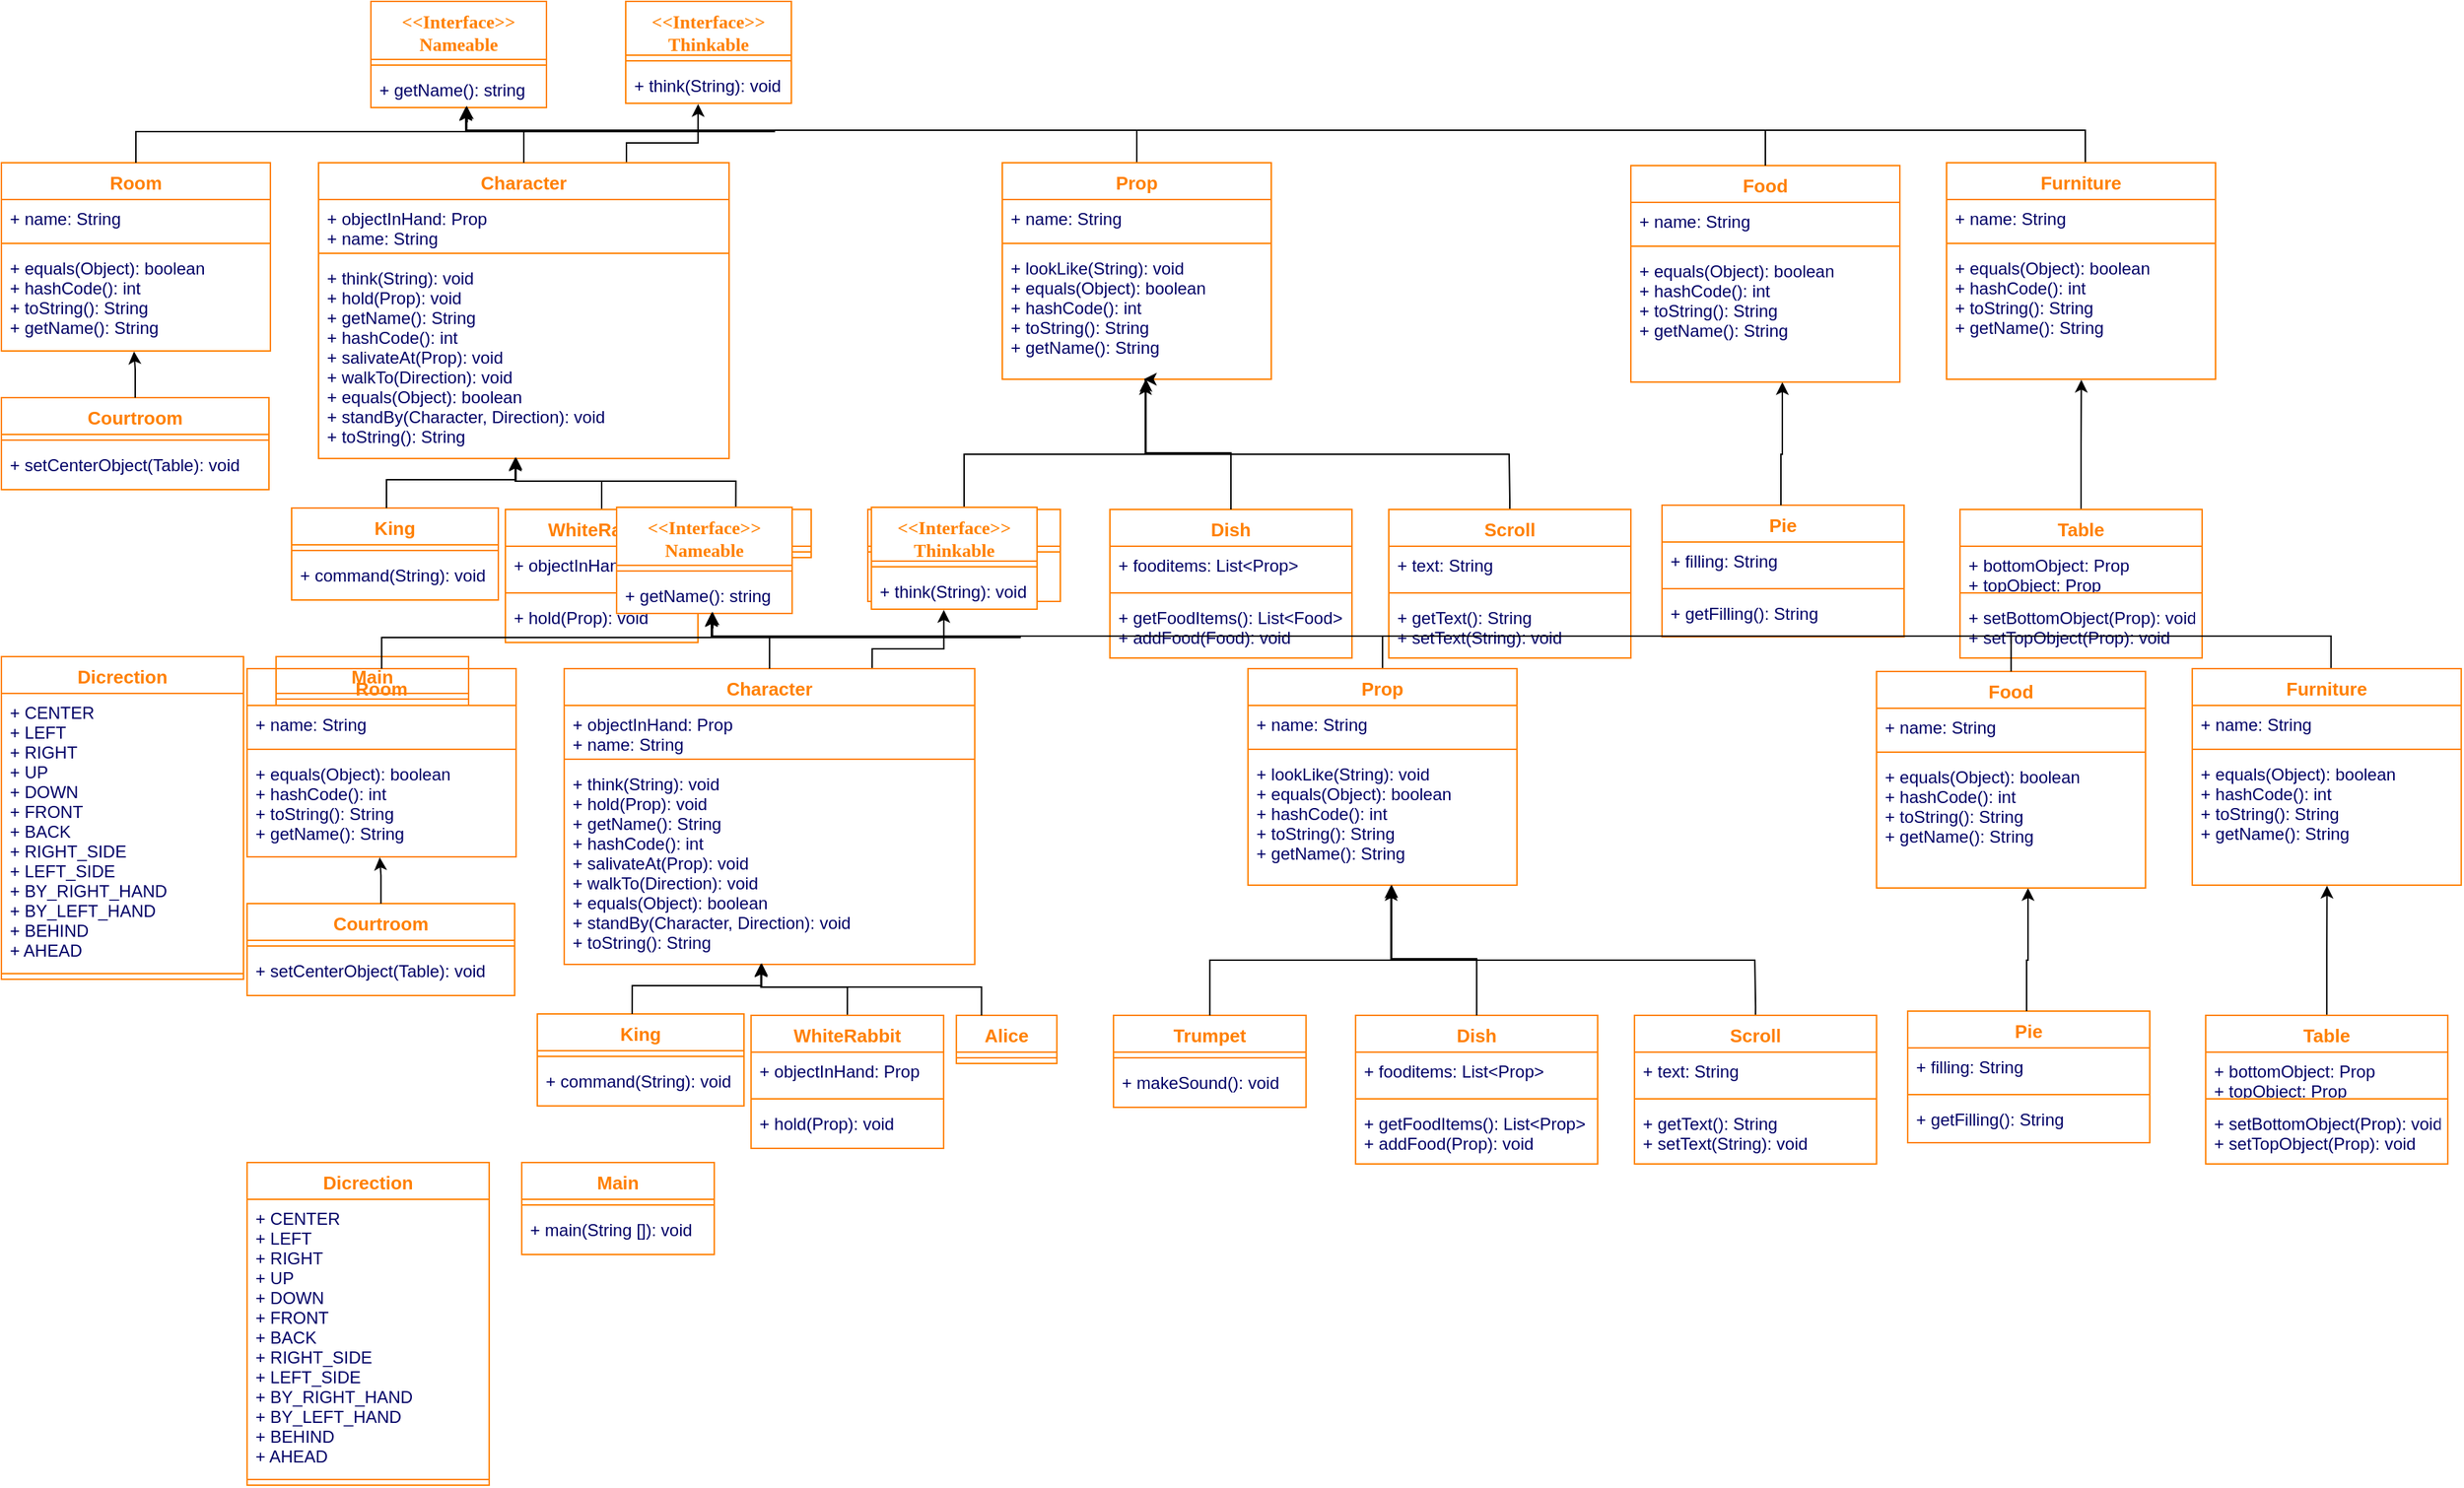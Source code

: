 <mxfile version="22.0.8" type="device">
  <diagram id="e50d5a8b-f89a-59a1-6115-5f8c8060d788" name="Page-1">
    <mxGraphModel dx="1461" dy="613" grid="0" gridSize="10" guides="1" tooltips="1" connect="1" arrows="1" fold="1" page="1" pageScale="1" pageWidth="413" pageHeight="291" math="0" shadow="0">
      <root>
        <mxCell id="0" />
        <mxCell id="1" parent="0" />
        <mxCell id="41fe28ffb9dbdb2c-10" value="1..1" style="text;html=1;resizable=0;points=[];autosize=1;align=left;verticalAlign=top;spacingTop=-4;fontSize=13;fontColor=#000066;" parent="1" vertex="1">
          <mxGeometry x="250" y="225" width="40" height="20" as="geometry" />
        </mxCell>
        <mxCell id="41fe28ffb9dbdb2c-22" value="Room" style="swimlane;fontStyle=1;align=center;verticalAlign=top;childLayout=stackLayout;horizontal=1;startSize=26;horizontalStack=0;resizeParent=1;resizeParentMax=0;resizeLast=0;collapsible=1;marginBottom=0;swimlaneFillColor=#ffffff;strokeColor=#FF8000;strokeWidth=1;fillColor=none;fontSize=13;fontColor=#FF8000;" parent="1" vertex="1">
          <mxGeometry x="160" y="148" width="190" height="133" as="geometry">
            <mxRectangle x="160" y="148" width="72" height="28" as="alternateBounds" />
          </mxGeometry>
        </mxCell>
        <mxCell id="41fe28ffb9dbdb2c-23" value="+ name: String    " style="text;strokeColor=none;fillColor=none;align=left;verticalAlign=top;spacingLeft=4;spacingRight=4;overflow=hidden;rotatable=0;points=[[0,0.5],[1,0.5]];portConstraint=eastwest;fontColor=#000066;" parent="41fe28ffb9dbdb2c-22" vertex="1">
          <mxGeometry y="26" width="190" height="27" as="geometry" />
        </mxCell>
        <mxCell id="41fe28ffb9dbdb2c-24" value="" style="line;strokeWidth=1;fillColor=none;align=left;verticalAlign=middle;spacingTop=-1;spacingLeft=3;spacingRight=3;rotatable=0;labelPosition=right;points=[];portConstraint=eastwest;fontColor=#000066;strokeColor=#FF8000;" parent="41fe28ffb9dbdb2c-22" vertex="1">
          <mxGeometry y="53" width="190" height="8" as="geometry" />
        </mxCell>
        <mxCell id="41fe28ffb9dbdb2c-25" value="+ equals(Object): boolean&#xa;+ hashCode(): int&#xa;+ toString(): String&#xa;+ getName(): String" style="text;strokeColor=none;fillColor=none;align=left;verticalAlign=top;spacingLeft=4;spacingRight=4;overflow=hidden;rotatable=0;points=[[0,0.5],[1,0.5]];portConstraint=eastwest;fontColor=#000066;" parent="41fe28ffb9dbdb2c-22" vertex="1">
          <mxGeometry y="61" width="190" height="72" as="geometry" />
        </mxCell>
        <mxCell id="z3SZhIdhA3mHRtRMzv9R-111" style="edgeStyle=orthogonalEdgeStyle;rounded=0;orthogonalLoop=1;jettySize=auto;html=1;exitX=0.75;exitY=0;exitDx=0;exitDy=0;entryX=0.437;entryY=1.018;entryDx=0;entryDy=0;entryPerimeter=0;" parent="1" source="41fe28ffb9dbdb2c-26" target="z3SZhIdhA3mHRtRMzv9R-108" edge="1">
          <mxGeometry relative="1" as="geometry">
            <mxPoint x="653.189" y="104.811" as="targetPoint" />
            <Array as="points">
              <mxPoint x="602" y="134" />
              <mxPoint x="653" y="134" />
            </Array>
          </mxGeometry>
        </mxCell>
        <mxCell id="41fe28ffb9dbdb2c-26" value="Character" style="swimlane;fontStyle=1;align=center;verticalAlign=top;childLayout=stackLayout;horizontal=1;startSize=26;horizontalStack=0;resizeParent=1;resizeParentMax=0;resizeLast=0;collapsible=1;marginBottom=0;swimlaneFillColor=#ffffff;strokeColor=#FF8000;strokeWidth=1;fillColor=none;fontSize=13;fontColor=#FF8000;" parent="1" vertex="1">
          <mxGeometry x="384" y="148" width="290" height="209" as="geometry">
            <mxRectangle x="384" y="148" width="96" height="28" as="alternateBounds" />
          </mxGeometry>
        </mxCell>
        <mxCell id="41fe28ffb9dbdb2c-27" value="+ objectInHand: Prop&#xa;+ name: String" style="text;strokeColor=none;fillColor=none;align=left;verticalAlign=top;spacingLeft=4;spacingRight=4;overflow=hidden;rotatable=0;points=[[0,0.5],[1,0.5]];portConstraint=eastwest;fontColor=#000066;" parent="41fe28ffb9dbdb2c-26" vertex="1">
          <mxGeometry y="26" width="290" height="34" as="geometry" />
        </mxCell>
        <mxCell id="41fe28ffb9dbdb2c-28" value="" style="line;strokeWidth=1;fillColor=none;align=left;verticalAlign=middle;spacingTop=-1;spacingLeft=3;spacingRight=3;rotatable=0;labelPosition=right;points=[];portConstraint=eastwest;fontColor=#000066;strokeColor=#FF8000;" parent="41fe28ffb9dbdb2c-26" vertex="1">
          <mxGeometry y="60" width="290" height="8" as="geometry" />
        </mxCell>
        <mxCell id="41fe28ffb9dbdb2c-29" value="+ think(String): void&#xa;+ hold(Prop): void&#xa;+ getName(): String&#xa;+ hashCode(): int&#xa;+ salivateAt(Prop): void&#xa;+ walkTo(Direction): void&#xa;+ equals(Object): boolean&#xa;+ standBy(Character, Direction): void&#xa;+ toString(): String" style="text;strokeColor=none;fillColor=none;align=left;verticalAlign=top;spacingLeft=4;spacingRight=4;overflow=hidden;rotatable=0;points=[[0,0.5],[1,0.5]];portConstraint=eastwest;fontColor=#000066;" parent="41fe28ffb9dbdb2c-26" vertex="1">
          <mxGeometry y="68" width="290" height="141" as="geometry" />
        </mxCell>
        <mxCell id="2743ce97418336eb-1" value="&lt;&lt;Interface&gt;&gt;&#xa;Nameable" style="swimlane;fontStyle=1;align=center;verticalAlign=top;childLayout=stackLayout;horizontal=1;startSize=41;horizontalStack=0;resizeParent=1;resizeParentMax=0;resizeLast=0;collapsible=1;marginBottom=0;swimlaneFillColor=#ffffff;strokeColor=#FF8000;fillColor=#ffffff;fontFamily=Tahoma;fontSize=13;fontColor=#FF8000;" parent="1" vertex="1">
          <mxGeometry x="421" y="34" width="124" height="75" as="geometry" />
        </mxCell>
        <mxCell id="2743ce97418336eb-3" value="" style="line;strokeWidth=1;fillColor=none;align=left;verticalAlign=middle;spacingTop=-1;spacingLeft=3;spacingRight=3;rotatable=0;labelPosition=right;points=[];portConstraint=eastwest;fontColor=#FF8000;strokeColor=#FF8000;" parent="2743ce97418336eb-1" vertex="1">
          <mxGeometry y="41" width="124" height="8" as="geometry" />
        </mxCell>
        <mxCell id="2743ce97418336eb-4" value="+ getName(): string" style="text;strokeColor=none;fillColor=none;align=left;verticalAlign=top;spacingLeft=4;spacingRight=4;overflow=hidden;rotatable=0;points=[[0,0.5],[1,0.5]];portConstraint=eastwest;fontColor=#000066;" parent="2743ce97418336eb-1" vertex="1">
          <mxGeometry y="49" width="124" height="26" as="geometry" />
        </mxCell>
        <mxCell id="z3SZhIdhA3mHRtRMzv9R-35" style="edgeStyle=orthogonalEdgeStyle;rounded=0;orthogonalLoop=1;jettySize=auto;html=1;entryX=0.54;entryY=0.988;entryDx=0;entryDy=0;entryPerimeter=0;" parent="1" source="41fe28ffb9dbdb2c-26" target="2743ce97418336eb-4" edge="1">
          <mxGeometry relative="1" as="geometry">
            <Array as="points">
              <mxPoint x="529" y="126" />
              <mxPoint x="488" y="126" />
            </Array>
          </mxGeometry>
        </mxCell>
        <mxCell id="z3SZhIdhA3mHRtRMzv9R-36" value="King" style="swimlane;fontStyle=1;align=center;verticalAlign=top;childLayout=stackLayout;horizontal=1;startSize=26;horizontalStack=0;resizeParent=1;resizeParentMax=0;resizeLast=0;collapsible=1;marginBottom=0;swimlaneFillColor=#ffffff;strokeColor=#FF8000;strokeWidth=1;fillColor=none;fontSize=13;fontColor=#FF8000;" parent="1" vertex="1">
          <mxGeometry x="365" y="392" width="146" height="65" as="geometry" />
        </mxCell>
        <mxCell id="z3SZhIdhA3mHRtRMzv9R-38" value="" style="line;strokeWidth=1;fillColor=none;align=left;verticalAlign=middle;spacingTop=-1;spacingLeft=3;spacingRight=3;rotatable=0;labelPosition=right;points=[];portConstraint=eastwest;fontColor=#000066;strokeColor=#FF8000;" parent="z3SZhIdhA3mHRtRMzv9R-36" vertex="1">
          <mxGeometry y="26" width="146" height="8" as="geometry" />
        </mxCell>
        <mxCell id="z3SZhIdhA3mHRtRMzv9R-39" value="+ command(String): void" style="text;strokeColor=none;fillColor=none;align=left;verticalAlign=top;spacingLeft=4;spacingRight=4;overflow=hidden;rotatable=0;points=[[0,0.5],[1,0.5]];portConstraint=eastwest;fontColor=#000066;" parent="z3SZhIdhA3mHRtRMzv9R-36" vertex="1">
          <mxGeometry y="34" width="146" height="31" as="geometry" />
        </mxCell>
        <mxCell id="z3SZhIdhA3mHRtRMzv9R-50" style="edgeStyle=orthogonalEdgeStyle;rounded=0;orthogonalLoop=1;jettySize=auto;html=1;exitX=0.5;exitY=0;exitDx=0;exitDy=0;entryX=0.479;entryY=0.995;entryDx=0;entryDy=0;entryPerimeter=0;" parent="1" source="z3SZhIdhA3mHRtRMzv9R-40" target="41fe28ffb9dbdb2c-29" edge="1">
          <mxGeometry relative="1" as="geometry">
            <mxPoint x="523" y="358" as="targetPoint" />
          </mxGeometry>
        </mxCell>
        <mxCell id="z3SZhIdhA3mHRtRMzv9R-40" value="WhiteRabbit" style="swimlane;fontStyle=1;align=center;verticalAlign=top;childLayout=stackLayout;horizontal=1;startSize=26;horizontalStack=0;resizeParent=1;resizeParentMax=0;resizeLast=0;collapsible=1;marginBottom=0;swimlaneFillColor=#ffffff;strokeColor=#FF8000;strokeWidth=1;fillColor=none;fontSize=13;fontColor=#FF8000;" parent="1" vertex="1">
          <mxGeometry x="516" y="393" width="136" height="94" as="geometry" />
        </mxCell>
        <mxCell id="z3SZhIdhA3mHRtRMzv9R-41" value="+ objectInHand: Prop" style="text;strokeColor=none;fillColor=none;align=left;verticalAlign=top;spacingLeft=4;spacingRight=4;overflow=hidden;rotatable=0;points=[[0,0.5],[1,0.5]];portConstraint=eastwest;fontColor=#000066;" parent="z3SZhIdhA3mHRtRMzv9R-40" vertex="1">
          <mxGeometry y="26" width="136" height="29" as="geometry" />
        </mxCell>
        <mxCell id="z3SZhIdhA3mHRtRMzv9R-42" value="" style="line;strokeWidth=1;fillColor=none;align=left;verticalAlign=middle;spacingTop=-1;spacingLeft=3;spacingRight=3;rotatable=0;labelPosition=right;points=[];portConstraint=eastwest;fontColor=#000066;strokeColor=#FF8000;" parent="z3SZhIdhA3mHRtRMzv9R-40" vertex="1">
          <mxGeometry y="55" width="136" height="8" as="geometry" />
        </mxCell>
        <mxCell id="z3SZhIdhA3mHRtRMzv9R-43" value="+ hold(Prop): void" style="text;strokeColor=none;fillColor=none;align=left;verticalAlign=top;spacingLeft=4;spacingRight=4;overflow=hidden;rotatable=0;points=[[0,0.5],[1,0.5]];portConstraint=eastwest;fontColor=#000066;" parent="z3SZhIdhA3mHRtRMzv9R-40" vertex="1">
          <mxGeometry y="63" width="136" height="31" as="geometry" />
        </mxCell>
        <mxCell id="z3SZhIdhA3mHRtRMzv9R-44" value="Alice" style="swimlane;fontStyle=1;align=center;verticalAlign=top;childLayout=stackLayout;horizontal=1;startSize=26;horizontalStack=0;resizeParent=1;resizeParentMax=0;resizeLast=0;collapsible=1;marginBottom=0;swimlaneFillColor=#ffffff;strokeColor=#FF8000;strokeWidth=1;fillColor=none;fontSize=13;fontColor=#FF8000;" parent="1" vertex="1">
          <mxGeometry x="661" y="393" width="71" height="34" as="geometry" />
        </mxCell>
        <mxCell id="z3SZhIdhA3mHRtRMzv9R-45" value="" style="line;strokeWidth=1;fillColor=none;align=left;verticalAlign=middle;spacingTop=-1;spacingLeft=3;spacingRight=3;rotatable=0;labelPosition=right;points=[];portConstraint=eastwest;fontColor=#000066;strokeColor=#FF8000;" parent="z3SZhIdhA3mHRtRMzv9R-44" vertex="1">
          <mxGeometry y="26" width="71" height="8" as="geometry" />
        </mxCell>
        <mxCell id="z3SZhIdhA3mHRtRMzv9R-49" style="edgeStyle=orthogonalEdgeStyle;rounded=0;orthogonalLoop=1;jettySize=auto;html=1;exitX=0.5;exitY=0;exitDx=0;exitDy=0;" parent="1" edge="1">
          <mxGeometry relative="1" as="geometry">
            <mxPoint x="432" y="392" as="sourcePoint" />
            <mxPoint x="523" y="357" as="targetPoint" />
            <Array as="points">
              <mxPoint x="432" y="372" />
              <mxPoint x="523" y="372" />
            </Array>
          </mxGeometry>
        </mxCell>
        <mxCell id="z3SZhIdhA3mHRtRMzv9R-53" style="edgeStyle=orthogonalEdgeStyle;rounded=0;orthogonalLoop=1;jettySize=auto;html=1;exitX=0.25;exitY=0;exitDx=0;exitDy=0;entryX=0.481;entryY=0.993;entryDx=0;entryDy=0;entryPerimeter=0;" parent="1" source="z3SZhIdhA3mHRtRMzv9R-44" target="41fe28ffb9dbdb2c-29" edge="1">
          <mxGeometry relative="1" as="geometry">
            <Array as="points">
              <mxPoint x="679" y="373" />
              <mxPoint x="524" y="373" />
            </Array>
          </mxGeometry>
        </mxCell>
        <mxCell id="z3SZhIdhA3mHRtRMzv9R-54" style="edgeStyle=orthogonalEdgeStyle;rounded=0;orthogonalLoop=1;jettySize=auto;html=1;entryX=0.542;entryY=0.989;entryDx=0;entryDy=0;entryPerimeter=0;" parent="1" source="41fe28ffb9dbdb2c-22" target="2743ce97418336eb-4" edge="1">
          <mxGeometry relative="1" as="geometry">
            <Array as="points">
              <mxPoint x="255" y="126" />
              <mxPoint x="488" y="126" />
            </Array>
          </mxGeometry>
        </mxCell>
        <mxCell id="z3SZhIdhA3mHRtRMzv9R-55" value="Courtroom" style="swimlane;fontStyle=1;align=center;verticalAlign=top;childLayout=stackLayout;horizontal=1;startSize=26;horizontalStack=0;resizeParent=1;resizeParentMax=0;resizeLast=0;collapsible=1;marginBottom=0;swimlaneFillColor=#ffffff;strokeColor=#FF8000;strokeWidth=1;fillColor=none;fontSize=13;fontColor=#FF8000;" parent="1" vertex="1">
          <mxGeometry x="160" y="314" width="189" height="65" as="geometry" />
        </mxCell>
        <mxCell id="z3SZhIdhA3mHRtRMzv9R-56" value="" style="line;strokeWidth=1;fillColor=none;align=left;verticalAlign=middle;spacingTop=-1;spacingLeft=3;spacingRight=3;rotatable=0;labelPosition=right;points=[];portConstraint=eastwest;fontColor=#000066;strokeColor=#FF8000;" parent="z3SZhIdhA3mHRtRMzv9R-55" vertex="1">
          <mxGeometry y="26" width="189" height="8" as="geometry" />
        </mxCell>
        <mxCell id="z3SZhIdhA3mHRtRMzv9R-57" value="+ setCenterObject(Table): void" style="text;strokeColor=none;fillColor=none;align=left;verticalAlign=top;spacingLeft=4;spacingRight=4;overflow=hidden;rotatable=0;points=[[0,0.5],[1,0.5]];portConstraint=eastwest;fontColor=#000066;" parent="z3SZhIdhA3mHRtRMzv9R-55" vertex="1">
          <mxGeometry y="34" width="189" height="31" as="geometry" />
        </mxCell>
        <mxCell id="z3SZhIdhA3mHRtRMzv9R-58" style="edgeStyle=orthogonalEdgeStyle;rounded=0;orthogonalLoop=1;jettySize=auto;html=1;entryX=0.493;entryY=1.005;entryDx=0;entryDy=0;entryPerimeter=0;" parent="1" source="z3SZhIdhA3mHRtRMzv9R-55" target="41fe28ffb9dbdb2c-25" edge="1">
          <mxGeometry relative="1" as="geometry" />
        </mxCell>
        <mxCell id="z3SZhIdhA3mHRtRMzv9R-64" style="edgeStyle=orthogonalEdgeStyle;rounded=0;orthogonalLoop=1;jettySize=auto;html=1;entryX=0.546;entryY=0.951;entryDx=0;entryDy=0;entryPerimeter=0;" parent="1" source="z3SZhIdhA3mHRtRMzv9R-59" target="2743ce97418336eb-4" edge="1">
          <mxGeometry relative="1" as="geometry">
            <mxPoint x="680.044" y="125.043" as="targetPoint" />
            <Array as="points">
              <mxPoint x="962" y="125" />
              <mxPoint x="706" y="125" />
              <mxPoint x="489" y="126" />
            </Array>
          </mxGeometry>
        </mxCell>
        <mxCell id="z3SZhIdhA3mHRtRMzv9R-59" value="Prop" style="swimlane;fontStyle=1;align=center;verticalAlign=top;childLayout=stackLayout;horizontal=1;startSize=26;horizontalStack=0;resizeParent=1;resizeParentMax=0;resizeLast=0;collapsible=1;marginBottom=0;swimlaneFillColor=#ffffff;strokeColor=#FF8000;strokeWidth=1;fillColor=none;fontSize=13;fontColor=#FF8000;" parent="1" vertex="1">
          <mxGeometry x="867" y="148" width="190" height="153" as="geometry" />
        </mxCell>
        <mxCell id="z3SZhIdhA3mHRtRMzv9R-60" value="+ name: String    " style="text;strokeColor=none;fillColor=none;align=left;verticalAlign=top;spacingLeft=4;spacingRight=4;overflow=hidden;rotatable=0;points=[[0,0.5],[1,0.5]];portConstraint=eastwest;fontColor=#000066;" parent="z3SZhIdhA3mHRtRMzv9R-59" vertex="1">
          <mxGeometry y="26" width="190" height="27" as="geometry" />
        </mxCell>
        <mxCell id="z3SZhIdhA3mHRtRMzv9R-61" value="" style="line;strokeWidth=1;fillColor=none;align=left;verticalAlign=middle;spacingTop=-1;spacingLeft=3;spacingRight=3;rotatable=0;labelPosition=right;points=[];portConstraint=eastwest;fontColor=#000066;strokeColor=#FF8000;" parent="z3SZhIdhA3mHRtRMzv9R-59" vertex="1">
          <mxGeometry y="53" width="190" height="8" as="geometry" />
        </mxCell>
        <mxCell id="z3SZhIdhA3mHRtRMzv9R-62" value="+ lookLike(String): void&#xa;+ equals(Object): boolean&#xa;+ hashCode(): int&#xa;+ toString(): String&#xa;+ getName(): String" style="text;strokeColor=none;fillColor=none;align=left;verticalAlign=top;spacingLeft=4;spacingRight=4;overflow=hidden;rotatable=0;points=[[0,0.5],[1,0.5]];portConstraint=eastwest;fontColor=#000066;" parent="z3SZhIdhA3mHRtRMzv9R-59" vertex="1">
          <mxGeometry y="61" width="190" height="92" as="geometry" />
        </mxCell>
        <mxCell id="z3SZhIdhA3mHRtRMzv9R-65" value="Trumpet" style="swimlane;fontStyle=1;align=center;verticalAlign=top;childLayout=stackLayout;horizontal=1;startSize=26;horizontalStack=0;resizeParent=1;resizeParentMax=0;resizeLast=0;collapsible=1;marginBottom=0;swimlaneFillColor=#ffffff;strokeColor=#FF8000;strokeWidth=1;fillColor=none;fontSize=13;fontColor=#FF8000;" parent="1" vertex="1">
          <mxGeometry x="772" y="393" width="136" height="65" as="geometry" />
        </mxCell>
        <mxCell id="z3SZhIdhA3mHRtRMzv9R-67" value="" style="line;strokeWidth=1;fillColor=none;align=left;verticalAlign=middle;spacingTop=-1;spacingLeft=3;spacingRight=3;rotatable=0;labelPosition=right;points=[];portConstraint=eastwest;fontColor=#000066;strokeColor=#FF8000;" parent="z3SZhIdhA3mHRtRMzv9R-65" vertex="1">
          <mxGeometry y="26" width="136" height="8" as="geometry" />
        </mxCell>
        <mxCell id="z3SZhIdhA3mHRtRMzv9R-68" value="+ makeSound(): void" style="text;strokeColor=none;fillColor=none;align=left;verticalAlign=top;spacingLeft=4;spacingRight=4;overflow=hidden;rotatable=0;points=[[0,0.5],[1,0.5]];portConstraint=eastwest;fontColor=#000066;" parent="z3SZhIdhA3mHRtRMzv9R-65" vertex="1">
          <mxGeometry y="34" width="136" height="31" as="geometry" />
        </mxCell>
        <mxCell id="z3SZhIdhA3mHRtRMzv9R-69" value="Dish" style="swimlane;fontStyle=1;align=center;verticalAlign=top;childLayout=stackLayout;horizontal=1;startSize=26;horizontalStack=0;resizeParent=1;resizeParentMax=0;resizeLast=0;collapsible=1;marginBottom=0;swimlaneFillColor=#ffffff;strokeColor=#FF8000;strokeWidth=1;fillColor=none;fontSize=13;fontColor=#FF8000;" parent="1" vertex="1">
          <mxGeometry x="943" y="393" width="171" height="105" as="geometry" />
        </mxCell>
        <mxCell id="z3SZhIdhA3mHRtRMzv9R-70" value="+ fooditems: List&lt;Prop&gt;" style="text;strokeColor=none;fillColor=none;align=left;verticalAlign=top;spacingLeft=4;spacingRight=4;overflow=hidden;rotatable=0;points=[[0,0.5],[1,0.5]];portConstraint=eastwest;fontColor=#000066;" parent="z3SZhIdhA3mHRtRMzv9R-69" vertex="1">
          <mxGeometry y="26" width="171" height="29" as="geometry" />
        </mxCell>
        <mxCell id="z3SZhIdhA3mHRtRMzv9R-71" value="" style="line;strokeWidth=1;fillColor=none;align=left;verticalAlign=middle;spacingTop=-1;spacingLeft=3;spacingRight=3;rotatable=0;labelPosition=right;points=[];portConstraint=eastwest;fontColor=#000066;strokeColor=#FF8000;" parent="z3SZhIdhA3mHRtRMzv9R-69" vertex="1">
          <mxGeometry y="55" width="171" height="8" as="geometry" />
        </mxCell>
        <mxCell id="z3SZhIdhA3mHRtRMzv9R-72" value="+ getFoodItems(): List&lt;Food&gt;&#xa;+ addFood(Food): void" style="text;strokeColor=none;fillColor=none;align=left;verticalAlign=top;spacingLeft=4;spacingRight=4;overflow=hidden;rotatable=0;points=[[0,0.5],[1,0.5]];portConstraint=eastwest;fontColor=#000066;" parent="z3SZhIdhA3mHRtRMzv9R-69" vertex="1">
          <mxGeometry y="63" width="171" height="42" as="geometry" />
        </mxCell>
        <mxCell id="z3SZhIdhA3mHRtRMzv9R-84" style="edgeStyle=orthogonalEdgeStyle;rounded=0;orthogonalLoop=1;jettySize=auto;html=1;exitX=0.5;exitY=0;exitDx=0;exitDy=0;" parent="1" source="z3SZhIdhA3mHRtRMzv9R-77" edge="1">
          <mxGeometry relative="1" as="geometry">
            <mxPoint x="968.138" y="302.966" as="targetPoint" />
            <Array as="points">
              <mxPoint x="1225" y="387" />
              <mxPoint x="1225" y="387" />
              <mxPoint x="1225" y="354" />
              <mxPoint x="968" y="354" />
            </Array>
            <mxPoint x="1272" y="376" as="sourcePoint" />
          </mxGeometry>
        </mxCell>
        <mxCell id="z3SZhIdhA3mHRtRMzv9R-73" value="Pie" style="swimlane;fontStyle=1;align=center;verticalAlign=top;childLayout=stackLayout;horizontal=1;startSize=26;horizontalStack=0;resizeParent=1;resizeParentMax=0;resizeLast=0;collapsible=1;marginBottom=0;swimlaneFillColor=#ffffff;strokeColor=#FF8000;strokeWidth=1;fillColor=none;fontSize=13;fontColor=#FF8000;" parent="1" vertex="1">
          <mxGeometry x="1333" y="390" width="171" height="93" as="geometry" />
        </mxCell>
        <mxCell id="z3SZhIdhA3mHRtRMzv9R-74" value="+ filling: String" style="text;strokeColor=none;fillColor=none;align=left;verticalAlign=top;spacingLeft=4;spacingRight=4;overflow=hidden;rotatable=0;points=[[0,0.5],[1,0.5]];portConstraint=eastwest;fontColor=#000066;" parent="z3SZhIdhA3mHRtRMzv9R-73" vertex="1">
          <mxGeometry y="26" width="171" height="29" as="geometry" />
        </mxCell>
        <mxCell id="z3SZhIdhA3mHRtRMzv9R-75" value="" style="line;strokeWidth=1;fillColor=none;align=left;verticalAlign=middle;spacingTop=-1;spacingLeft=3;spacingRight=3;rotatable=0;labelPosition=right;points=[];portConstraint=eastwest;fontColor=#000066;strokeColor=#FF8000;" parent="z3SZhIdhA3mHRtRMzv9R-73" vertex="1">
          <mxGeometry y="55" width="171" height="8" as="geometry" />
        </mxCell>
        <mxCell id="z3SZhIdhA3mHRtRMzv9R-76" value="+ getFilling(): String" style="text;strokeColor=none;fillColor=none;align=left;verticalAlign=top;spacingLeft=4;spacingRight=4;overflow=hidden;rotatable=0;points=[[0,0.5],[1,0.5]];portConstraint=eastwest;fontColor=#000066;" parent="z3SZhIdhA3mHRtRMzv9R-73" vertex="1">
          <mxGeometry y="63" width="171" height="30" as="geometry" />
        </mxCell>
        <mxCell id="z3SZhIdhA3mHRtRMzv9R-85" style="edgeStyle=orthogonalEdgeStyle;rounded=0;orthogonalLoop=1;jettySize=auto;html=1;" parent="1" source="z3SZhIdhA3mHRtRMzv9R-73" target="4aM_TTzIo1yZpMjWmtXW-10" edge="1">
          <mxGeometry relative="1" as="geometry">
            <mxPoint x="968.457" y="298.714" as="targetPoint" />
            <Array as="points">
              <mxPoint x="1417" y="354" />
              <mxPoint x="1418" y="354" />
            </Array>
          </mxGeometry>
        </mxCell>
        <mxCell id="z3SZhIdhA3mHRtRMzv9R-77" value="Scroll" style="swimlane;fontStyle=1;align=center;verticalAlign=top;childLayout=stackLayout;horizontal=1;startSize=26;horizontalStack=0;resizeParent=1;resizeParentMax=0;resizeLast=0;collapsible=1;marginBottom=0;swimlaneFillColor=#ffffff;strokeColor=#FF8000;strokeWidth=1;fillColor=none;fontSize=13;fontColor=#FF8000;" parent="1" vertex="1">
          <mxGeometry x="1140" y="393" width="171" height="105" as="geometry" />
        </mxCell>
        <mxCell id="z3SZhIdhA3mHRtRMzv9R-78" value="+ text: String" style="text;strokeColor=none;fillColor=none;align=left;verticalAlign=top;spacingLeft=4;spacingRight=4;overflow=hidden;rotatable=0;points=[[0,0.5],[1,0.5]];portConstraint=eastwest;fontColor=#000066;" parent="z3SZhIdhA3mHRtRMzv9R-77" vertex="1">
          <mxGeometry y="26" width="171" height="29" as="geometry" />
        </mxCell>
        <mxCell id="z3SZhIdhA3mHRtRMzv9R-79" value="" style="line;strokeWidth=1;fillColor=none;align=left;verticalAlign=middle;spacingTop=-1;spacingLeft=3;spacingRight=3;rotatable=0;labelPosition=right;points=[];portConstraint=eastwest;fontColor=#000066;strokeColor=#FF8000;" parent="z3SZhIdhA3mHRtRMzv9R-77" vertex="1">
          <mxGeometry y="55" width="171" height="8" as="geometry" />
        </mxCell>
        <mxCell id="z3SZhIdhA3mHRtRMzv9R-80" value="+ getText(): String&#xa;+ setText(String): void" style="text;strokeColor=none;fillColor=none;align=left;verticalAlign=top;spacingLeft=4;spacingRight=4;overflow=hidden;rotatable=0;points=[[0,0.5],[1,0.5]];portConstraint=eastwest;fontColor=#000066;" parent="z3SZhIdhA3mHRtRMzv9R-77" vertex="1">
          <mxGeometry y="63" width="171" height="42" as="geometry" />
        </mxCell>
        <mxCell id="z3SZhIdhA3mHRtRMzv9R-82" style="edgeStyle=orthogonalEdgeStyle;rounded=0;orthogonalLoop=1;jettySize=auto;html=1;" parent="1" source="z3SZhIdhA3mHRtRMzv9R-65" edge="1">
          <mxGeometry relative="1" as="geometry">
            <mxPoint x="967" y="301" as="targetPoint" />
            <Array as="points">
              <mxPoint x="840" y="354" />
              <mxPoint x="968" y="354" />
              <mxPoint x="968" y="301" />
            </Array>
          </mxGeometry>
        </mxCell>
        <mxCell id="z3SZhIdhA3mHRtRMzv9R-83" style="edgeStyle=orthogonalEdgeStyle;rounded=0;orthogonalLoop=1;jettySize=auto;html=1;entryX=0.534;entryY=0.997;entryDx=0;entryDy=0;entryPerimeter=0;" parent="1" source="z3SZhIdhA3mHRtRMzv9R-69" target="z3SZhIdhA3mHRtRMzv9R-62" edge="1">
          <mxGeometry relative="1" as="geometry">
            <Array as="points">
              <mxPoint x="1029" y="353" />
              <mxPoint x="969" y="353" />
            </Array>
          </mxGeometry>
        </mxCell>
        <mxCell id="z3SZhIdhA3mHRtRMzv9R-91" style="edgeStyle=orthogonalEdgeStyle;rounded=0;orthogonalLoop=1;jettySize=auto;html=1;entryX=0.543;entryY=0.981;entryDx=0;entryDy=0;entryPerimeter=0;exitX=0.516;exitY=-0.003;exitDx=0;exitDy=0;exitPerimeter=0;" parent="1" source="z3SZhIdhA3mHRtRMzv9R-86" target="2743ce97418336eb-4" edge="1">
          <mxGeometry relative="1" as="geometry">
            <mxPoint x="528" y="102" as="targetPoint" />
            <Array as="points">
              <mxPoint x="1632" y="125" />
              <mxPoint x="488" y="125" />
              <mxPoint x="488" y="119" />
              <mxPoint x="489" y="119" />
              <mxPoint x="489" y="116" />
            </Array>
          </mxGeometry>
        </mxCell>
        <mxCell id="z3SZhIdhA3mHRtRMzv9R-86" value="Furniture" style="swimlane;fontStyle=1;align=center;verticalAlign=top;childLayout=stackLayout;horizontal=1;startSize=26;horizontalStack=0;resizeParent=1;resizeParentMax=0;resizeLast=0;collapsible=1;marginBottom=0;swimlaneFillColor=#ffffff;strokeColor=#FF8000;strokeWidth=1;fillColor=none;fontSize=13;fontColor=#FF8000;" parent="1" vertex="1">
          <mxGeometry x="1534" y="148" width="190" height="153" as="geometry" />
        </mxCell>
        <mxCell id="z3SZhIdhA3mHRtRMzv9R-87" value="+ name: String    " style="text;strokeColor=none;fillColor=none;align=left;verticalAlign=top;spacingLeft=4;spacingRight=4;overflow=hidden;rotatable=0;points=[[0,0.5],[1,0.5]];portConstraint=eastwest;fontColor=#000066;" parent="z3SZhIdhA3mHRtRMzv9R-86" vertex="1">
          <mxGeometry y="26" width="190" height="27" as="geometry" />
        </mxCell>
        <mxCell id="z3SZhIdhA3mHRtRMzv9R-88" value="" style="line;strokeWidth=1;fillColor=none;align=left;verticalAlign=middle;spacingTop=-1;spacingLeft=3;spacingRight=3;rotatable=0;labelPosition=right;points=[];portConstraint=eastwest;fontColor=#000066;strokeColor=#FF8000;" parent="z3SZhIdhA3mHRtRMzv9R-86" vertex="1">
          <mxGeometry y="53" width="190" height="8" as="geometry" />
        </mxCell>
        <mxCell id="z3SZhIdhA3mHRtRMzv9R-89" value="+ equals(Object): boolean&#xa;+ hashCode(): int&#xa;+ toString(): String&#xa;+ getName(): String" style="text;strokeColor=none;fillColor=none;align=left;verticalAlign=top;spacingLeft=4;spacingRight=4;overflow=hidden;rotatable=0;points=[[0,0.5],[1,0.5]];portConstraint=eastwest;fontColor=#000066;" parent="z3SZhIdhA3mHRtRMzv9R-86" vertex="1">
          <mxGeometry y="61" width="190" height="92" as="geometry" />
        </mxCell>
        <mxCell id="z3SZhIdhA3mHRtRMzv9R-96" style="edgeStyle=orthogonalEdgeStyle;rounded=0;orthogonalLoop=1;jettySize=auto;html=1;entryX=0.501;entryY=1.004;entryDx=0;entryDy=0;entryPerimeter=0;" parent="1" source="z3SZhIdhA3mHRtRMzv9R-92" target="z3SZhIdhA3mHRtRMzv9R-89" edge="1">
          <mxGeometry relative="1" as="geometry">
            <mxPoint x="1629" y="310.2" as="targetPoint" />
          </mxGeometry>
        </mxCell>
        <mxCell id="z3SZhIdhA3mHRtRMzv9R-92" value="Table" style="swimlane;fontStyle=1;align=center;verticalAlign=top;childLayout=stackLayout;horizontal=1;startSize=26;horizontalStack=0;resizeParent=1;resizeParentMax=0;resizeLast=0;collapsible=1;marginBottom=0;swimlaneFillColor=#ffffff;strokeColor=#FF8000;strokeWidth=1;fillColor=none;fontSize=13;fontColor=#FF8000;" parent="1" vertex="1">
          <mxGeometry x="1543.5" y="393" width="171" height="105" as="geometry" />
        </mxCell>
        <mxCell id="z3SZhIdhA3mHRtRMzv9R-93" value="+ bottomObject: Prop&#xa;+ topObject: Prop&#xa;" style="text;strokeColor=none;fillColor=none;align=left;verticalAlign=top;spacingLeft=4;spacingRight=4;overflow=hidden;rotatable=0;points=[[0,0.5],[1,0.5]];portConstraint=eastwest;fontColor=#000066;" parent="z3SZhIdhA3mHRtRMzv9R-92" vertex="1">
          <mxGeometry y="26" width="171" height="29" as="geometry" />
        </mxCell>
        <mxCell id="z3SZhIdhA3mHRtRMzv9R-94" value="" style="line;strokeWidth=1;fillColor=none;align=left;verticalAlign=middle;spacingTop=-1;spacingLeft=3;spacingRight=3;rotatable=0;labelPosition=right;points=[];portConstraint=eastwest;fontColor=#000066;strokeColor=#FF8000;" parent="z3SZhIdhA3mHRtRMzv9R-92" vertex="1">
          <mxGeometry y="55" width="171" height="8" as="geometry" />
        </mxCell>
        <mxCell id="z3SZhIdhA3mHRtRMzv9R-95" value="+ setBottomObject(Prop): void&#xa;+ setTopObject(Prop): void" style="text;strokeColor=none;fillColor=none;align=left;verticalAlign=top;spacingLeft=4;spacingRight=4;overflow=hidden;rotatable=0;points=[[0,0.5],[1,0.5]];portConstraint=eastwest;fontColor=#000066;" parent="z3SZhIdhA3mHRtRMzv9R-92" vertex="1">
          <mxGeometry y="63" width="171" height="42" as="geometry" />
        </mxCell>
        <mxCell id="z3SZhIdhA3mHRtRMzv9R-97" value="Dicrection" style="swimlane;fontStyle=1;align=center;verticalAlign=top;childLayout=stackLayout;horizontal=1;startSize=26;horizontalStack=0;resizeParent=1;resizeParentMax=0;resizeLast=0;collapsible=1;marginBottom=0;swimlaneFillColor=#ffffff;strokeColor=#FF8000;strokeWidth=1;fillColor=none;fontSize=13;fontColor=#FF8000;" parent="1" vertex="1">
          <mxGeometry x="160" y="497" width="171" height="228" as="geometry" />
        </mxCell>
        <mxCell id="z3SZhIdhA3mHRtRMzv9R-98" value="+ CENTER&#xa;+ LEFT&#xa;+ RIGHT&#xa;+ UP&#xa;+ DOWN&#xa;+ FRONT&#xa;+ BACK&#xa;+ RIGHT_SIDE&#xa;+ LEFT_SIDE&#xa;+ BY_RIGHT_HAND&#xa;+ BY_LEFT_HAND&#xa;+ BEHIND&#xa;+ AHEAD&#xa;" style="text;strokeColor=none;fillColor=none;align=left;verticalAlign=top;spacingLeft=4;spacingRight=4;overflow=hidden;rotatable=0;points=[[0,0.5],[1,0.5]];portConstraint=eastwest;fontColor=#000066;" parent="z3SZhIdhA3mHRtRMzv9R-97" vertex="1">
          <mxGeometry y="26" width="171" height="194" as="geometry" />
        </mxCell>
        <mxCell id="z3SZhIdhA3mHRtRMzv9R-99" value="" style="line;strokeWidth=1;fillColor=none;align=left;verticalAlign=middle;spacingTop=-1;spacingLeft=3;spacingRight=3;rotatable=0;labelPosition=right;points=[];portConstraint=eastwest;fontColor=#000066;strokeColor=#FF8000;" parent="z3SZhIdhA3mHRtRMzv9R-97" vertex="1">
          <mxGeometry y="220" width="171" height="8" as="geometry" />
        </mxCell>
        <mxCell id="z3SZhIdhA3mHRtRMzv9R-102" value="Main" style="swimlane;fontStyle=1;align=center;verticalAlign=top;childLayout=stackLayout;horizontal=1;startSize=26;horizontalStack=0;resizeParent=1;resizeParentMax=0;resizeLast=0;collapsible=1;marginBottom=0;swimlaneFillColor=#ffffff;strokeColor=#FF8000;strokeWidth=1;fillColor=none;fontSize=13;fontColor=#FF8000;" parent="1" vertex="1">
          <mxGeometry x="354" y="497" width="136" height="65" as="geometry" />
        </mxCell>
        <mxCell id="z3SZhIdhA3mHRtRMzv9R-104" value="" style="line;strokeWidth=1;fillColor=none;align=left;verticalAlign=middle;spacingTop=-1;spacingLeft=3;spacingRight=3;rotatable=0;labelPosition=right;points=[];portConstraint=eastwest;fontColor=#000066;strokeColor=#FF8000;" parent="z3SZhIdhA3mHRtRMzv9R-102" vertex="1">
          <mxGeometry y="26" width="136" height="8" as="geometry" />
        </mxCell>
        <mxCell id="z3SZhIdhA3mHRtRMzv9R-105" value="+ main(String []): void" style="text;strokeColor=none;fillColor=none;align=left;verticalAlign=top;spacingLeft=4;spacingRight=4;overflow=hidden;rotatable=0;points=[[0,0.5],[1,0.5]];portConstraint=eastwest;fontColor=#000066;" parent="z3SZhIdhA3mHRtRMzv9R-102" vertex="1">
          <mxGeometry y="34" width="136" height="31" as="geometry" />
        </mxCell>
        <mxCell id="z3SZhIdhA3mHRtRMzv9R-106" value="&lt;&lt;Interface&gt;&gt;&#xa;Thinkable" style="swimlane;fontStyle=1;align=center;verticalAlign=top;childLayout=stackLayout;horizontal=1;startSize=38;horizontalStack=0;resizeParent=1;resizeParentMax=0;resizeLast=0;collapsible=1;marginBottom=0;swimlaneFillColor=#ffffff;strokeColor=#FF8000;fillColor=#ffffff;fontFamily=Tahoma;fontSize=13;fontColor=#FF8000;" parent="1" vertex="1">
          <mxGeometry x="601" y="34" width="117" height="72" as="geometry" />
        </mxCell>
        <mxCell id="z3SZhIdhA3mHRtRMzv9R-107" value="" style="line;strokeWidth=1;fillColor=none;align=left;verticalAlign=middle;spacingTop=-1;spacingLeft=3;spacingRight=3;rotatable=0;labelPosition=right;points=[];portConstraint=eastwest;fontColor=#FF8000;strokeColor=#FF8000;" parent="z3SZhIdhA3mHRtRMzv9R-106" vertex="1">
          <mxGeometry y="38" width="117" height="8" as="geometry" />
        </mxCell>
        <mxCell id="z3SZhIdhA3mHRtRMzv9R-108" value="+ think(String): void" style="text;strokeColor=none;fillColor=none;align=left;verticalAlign=top;spacingLeft=4;spacingRight=4;overflow=hidden;rotatable=0;points=[[0,0.5],[1,0.5]];portConstraint=eastwest;fontColor=#000066;" parent="z3SZhIdhA3mHRtRMzv9R-106" vertex="1">
          <mxGeometry y="46" width="117" height="26" as="geometry" />
        </mxCell>
        <mxCell id="4aM_TTzIo1yZpMjWmtXW-7" value="Food" style="swimlane;fontStyle=1;align=center;verticalAlign=top;childLayout=stackLayout;horizontal=1;startSize=26;horizontalStack=0;resizeParent=1;resizeParentMax=0;resizeLast=0;collapsible=1;marginBottom=0;swimlaneFillColor=#ffffff;strokeColor=#FF8000;strokeWidth=1;fillColor=none;fontSize=13;fontColor=#FF8000;" parent="1" vertex="1">
          <mxGeometry x="1311" y="150" width="190" height="153" as="geometry" />
        </mxCell>
        <mxCell id="4aM_TTzIo1yZpMjWmtXW-8" value="+ name: String    " style="text;strokeColor=none;fillColor=none;align=left;verticalAlign=top;spacingLeft=4;spacingRight=4;overflow=hidden;rotatable=0;points=[[0,0.5],[1,0.5]];portConstraint=eastwest;fontColor=#000066;" parent="4aM_TTzIo1yZpMjWmtXW-7" vertex="1">
          <mxGeometry y="26" width="190" height="27" as="geometry" />
        </mxCell>
        <mxCell id="4aM_TTzIo1yZpMjWmtXW-9" value="" style="line;strokeWidth=1;fillColor=none;align=left;verticalAlign=middle;spacingTop=-1;spacingLeft=3;spacingRight=3;rotatable=0;labelPosition=right;points=[];portConstraint=eastwest;fontColor=#000066;strokeColor=#FF8000;" parent="4aM_TTzIo1yZpMjWmtXW-7" vertex="1">
          <mxGeometry y="53" width="190" height="8" as="geometry" />
        </mxCell>
        <mxCell id="4aM_TTzIo1yZpMjWmtXW-10" value="+ equals(Object): boolean&#xa;+ hashCode(): int&#xa;+ toString(): String&#xa;+ getName(): String" style="text;strokeColor=none;fillColor=none;align=left;verticalAlign=top;spacingLeft=4;spacingRight=4;overflow=hidden;rotatable=0;points=[[0,0.5],[1,0.5]];portConstraint=eastwest;fontColor=#000066;" parent="4aM_TTzIo1yZpMjWmtXW-7" vertex="1">
          <mxGeometry y="61" width="190" height="92" as="geometry" />
        </mxCell>
        <mxCell id="4aM_TTzIo1yZpMjWmtXW-14" style="edgeStyle=orthogonalEdgeStyle;rounded=0;orthogonalLoop=1;jettySize=auto;html=1;entryX=0.54;entryY=1.016;entryDx=0;entryDy=0;entryPerimeter=0;" parent="1" source="4aM_TTzIo1yZpMjWmtXW-7" target="2743ce97418336eb-4" edge="1">
          <mxGeometry relative="1" as="geometry">
            <Array as="points">
              <mxPoint x="1406" y="125" />
              <mxPoint x="488" y="125" />
            </Array>
          </mxGeometry>
        </mxCell>
        <mxCell id="9VtWseVNZ-tQ_QjMBdmo-1" value="1..1" style="text;html=1;resizable=0;points=[];autosize=1;align=left;verticalAlign=top;spacingTop=-4;fontSize=13;fontColor=#000066;" vertex="1" parent="1">
          <mxGeometry x="423.556" y="582.556" width="40" height="20" as="geometry" />
        </mxCell>
        <mxCell id="9VtWseVNZ-tQ_QjMBdmo-2" value="Room" style="swimlane;fontStyle=1;align=center;verticalAlign=top;childLayout=stackLayout;horizontal=1;startSize=26;horizontalStack=0;resizeParent=1;resizeParentMax=0;resizeLast=0;collapsible=1;marginBottom=0;swimlaneFillColor=#ffffff;strokeColor=#FF8000;strokeWidth=1;fillColor=none;fontSize=13;fontColor=#FF8000;" vertex="1" parent="1">
          <mxGeometry x="333.556" y="505.556" width="190" height="133" as="geometry">
            <mxRectangle x="160" y="148" width="72" height="28" as="alternateBounds" />
          </mxGeometry>
        </mxCell>
        <mxCell id="9VtWseVNZ-tQ_QjMBdmo-3" value="+ name: String    " style="text;strokeColor=none;fillColor=none;align=left;verticalAlign=top;spacingLeft=4;spacingRight=4;overflow=hidden;rotatable=0;points=[[0,0.5],[1,0.5]];portConstraint=eastwest;fontColor=#000066;" vertex="1" parent="9VtWseVNZ-tQ_QjMBdmo-2">
          <mxGeometry y="26" width="190" height="27" as="geometry" />
        </mxCell>
        <mxCell id="9VtWseVNZ-tQ_QjMBdmo-4" value="" style="line;strokeWidth=1;fillColor=none;align=left;verticalAlign=middle;spacingTop=-1;spacingLeft=3;spacingRight=3;rotatable=0;labelPosition=right;points=[];portConstraint=eastwest;fontColor=#000066;strokeColor=#FF8000;" vertex="1" parent="9VtWseVNZ-tQ_QjMBdmo-2">
          <mxGeometry y="53" width="190" height="8" as="geometry" />
        </mxCell>
        <mxCell id="9VtWseVNZ-tQ_QjMBdmo-5" value="+ equals(Object): boolean&#xa;+ hashCode(): int&#xa;+ toString(): String&#xa;+ getName(): String" style="text;strokeColor=none;fillColor=none;align=left;verticalAlign=top;spacingLeft=4;spacingRight=4;overflow=hidden;rotatable=0;points=[[0,0.5],[1,0.5]];portConstraint=eastwest;fontColor=#000066;" vertex="1" parent="9VtWseVNZ-tQ_QjMBdmo-2">
          <mxGeometry y="61" width="190" height="72" as="geometry" />
        </mxCell>
        <mxCell id="9VtWseVNZ-tQ_QjMBdmo-6" style="edgeStyle=orthogonalEdgeStyle;rounded=0;orthogonalLoop=1;jettySize=auto;html=1;exitX=0.75;exitY=0;exitDx=0;exitDy=0;entryX=0.437;entryY=1.018;entryDx=0;entryDy=0;entryPerimeter=0;" edge="1" parent="1" source="9VtWseVNZ-tQ_QjMBdmo-7" target="9VtWseVNZ-tQ_QjMBdmo-74">
          <mxGeometry relative="1" as="geometry">
            <mxPoint x="826.745" y="462.366" as="targetPoint" />
            <Array as="points">
              <mxPoint x="775.556" y="491.556" />
              <mxPoint x="826.556" y="491.556" />
            </Array>
          </mxGeometry>
        </mxCell>
        <mxCell id="9VtWseVNZ-tQ_QjMBdmo-7" value="Character" style="swimlane;fontStyle=1;align=center;verticalAlign=top;childLayout=stackLayout;horizontal=1;startSize=26;horizontalStack=0;resizeParent=1;resizeParentMax=0;resizeLast=0;collapsible=1;marginBottom=0;swimlaneFillColor=#ffffff;strokeColor=#FF8000;strokeWidth=1;fillColor=none;fontSize=13;fontColor=#FF8000;" vertex="1" parent="1">
          <mxGeometry x="557.556" y="505.556" width="290" height="209" as="geometry">
            <mxRectangle x="384" y="148" width="96" height="28" as="alternateBounds" />
          </mxGeometry>
        </mxCell>
        <mxCell id="9VtWseVNZ-tQ_QjMBdmo-8" value="+ objectInHand: Prop&#xa;+ name: String" style="text;strokeColor=none;fillColor=none;align=left;verticalAlign=top;spacingLeft=4;spacingRight=4;overflow=hidden;rotatable=0;points=[[0,0.5],[1,0.5]];portConstraint=eastwest;fontColor=#000066;" vertex="1" parent="9VtWseVNZ-tQ_QjMBdmo-7">
          <mxGeometry y="26" width="290" height="34" as="geometry" />
        </mxCell>
        <mxCell id="9VtWseVNZ-tQ_QjMBdmo-9" value="" style="line;strokeWidth=1;fillColor=none;align=left;verticalAlign=middle;spacingTop=-1;spacingLeft=3;spacingRight=3;rotatable=0;labelPosition=right;points=[];portConstraint=eastwest;fontColor=#000066;strokeColor=#FF8000;" vertex="1" parent="9VtWseVNZ-tQ_QjMBdmo-7">
          <mxGeometry y="60" width="290" height="8" as="geometry" />
        </mxCell>
        <mxCell id="9VtWseVNZ-tQ_QjMBdmo-10" value="+ think(String): void&#xa;+ hold(Prop): void&#xa;+ getName(): String&#xa;+ hashCode(): int&#xa;+ salivateAt(Prop): void&#xa;+ walkTo(Direction): void&#xa;+ equals(Object): boolean&#xa;+ standBy(Character, Direction): void&#xa;+ toString(): String" style="text;strokeColor=none;fillColor=none;align=left;verticalAlign=top;spacingLeft=4;spacingRight=4;overflow=hidden;rotatable=0;points=[[0,0.5],[1,0.5]];portConstraint=eastwest;fontColor=#000066;" vertex="1" parent="9VtWseVNZ-tQ_QjMBdmo-7">
          <mxGeometry y="68" width="290" height="141" as="geometry" />
        </mxCell>
        <mxCell id="9VtWseVNZ-tQ_QjMBdmo-11" value="&lt;&lt;Interface&gt;&gt;&#xa;Nameable" style="swimlane;fontStyle=1;align=center;verticalAlign=top;childLayout=stackLayout;horizontal=1;startSize=41;horizontalStack=0;resizeParent=1;resizeParentMax=0;resizeLast=0;collapsible=1;marginBottom=0;swimlaneFillColor=#ffffff;strokeColor=#FF8000;fillColor=#ffffff;fontFamily=Tahoma;fontSize=13;fontColor=#FF8000;" vertex="1" parent="1">
          <mxGeometry x="594.556" y="391.556" width="124" height="75" as="geometry" />
        </mxCell>
        <mxCell id="9VtWseVNZ-tQ_QjMBdmo-12" value="" style="line;strokeWidth=1;fillColor=none;align=left;verticalAlign=middle;spacingTop=-1;spacingLeft=3;spacingRight=3;rotatable=0;labelPosition=right;points=[];portConstraint=eastwest;fontColor=#FF8000;strokeColor=#FF8000;" vertex="1" parent="9VtWseVNZ-tQ_QjMBdmo-11">
          <mxGeometry y="41" width="124" height="8" as="geometry" />
        </mxCell>
        <mxCell id="9VtWseVNZ-tQ_QjMBdmo-13" value="+ getName(): string" style="text;strokeColor=none;fillColor=none;align=left;verticalAlign=top;spacingLeft=4;spacingRight=4;overflow=hidden;rotatable=0;points=[[0,0.5],[1,0.5]];portConstraint=eastwest;fontColor=#000066;" vertex="1" parent="9VtWseVNZ-tQ_QjMBdmo-11">
          <mxGeometry y="49" width="124" height="26" as="geometry" />
        </mxCell>
        <mxCell id="9VtWseVNZ-tQ_QjMBdmo-14" style="edgeStyle=orthogonalEdgeStyle;rounded=0;orthogonalLoop=1;jettySize=auto;html=1;entryX=0.54;entryY=0.988;entryDx=0;entryDy=0;entryPerimeter=0;" edge="1" parent="1" source="9VtWseVNZ-tQ_QjMBdmo-7" target="9VtWseVNZ-tQ_QjMBdmo-13">
          <mxGeometry relative="1" as="geometry">
            <Array as="points">
              <mxPoint x="702.556" y="483.556" />
              <mxPoint x="661.556" y="483.556" />
            </Array>
          </mxGeometry>
        </mxCell>
        <mxCell id="9VtWseVNZ-tQ_QjMBdmo-15" value="King" style="swimlane;fontStyle=1;align=center;verticalAlign=top;childLayout=stackLayout;horizontal=1;startSize=26;horizontalStack=0;resizeParent=1;resizeParentMax=0;resizeLast=0;collapsible=1;marginBottom=0;swimlaneFillColor=#ffffff;strokeColor=#FF8000;strokeWidth=1;fillColor=none;fontSize=13;fontColor=#FF8000;" vertex="1" parent="1">
          <mxGeometry x="538.556" y="749.556" width="146" height="65" as="geometry" />
        </mxCell>
        <mxCell id="9VtWseVNZ-tQ_QjMBdmo-16" value="" style="line;strokeWidth=1;fillColor=none;align=left;verticalAlign=middle;spacingTop=-1;spacingLeft=3;spacingRight=3;rotatable=0;labelPosition=right;points=[];portConstraint=eastwest;fontColor=#000066;strokeColor=#FF8000;" vertex="1" parent="9VtWseVNZ-tQ_QjMBdmo-15">
          <mxGeometry y="26" width="146" height="8" as="geometry" />
        </mxCell>
        <mxCell id="9VtWseVNZ-tQ_QjMBdmo-17" value="+ command(String): void" style="text;strokeColor=none;fillColor=none;align=left;verticalAlign=top;spacingLeft=4;spacingRight=4;overflow=hidden;rotatable=0;points=[[0,0.5],[1,0.5]];portConstraint=eastwest;fontColor=#000066;" vertex="1" parent="9VtWseVNZ-tQ_QjMBdmo-15">
          <mxGeometry y="34" width="146" height="31" as="geometry" />
        </mxCell>
        <mxCell id="9VtWseVNZ-tQ_QjMBdmo-18" style="edgeStyle=orthogonalEdgeStyle;rounded=0;orthogonalLoop=1;jettySize=auto;html=1;exitX=0.5;exitY=0;exitDx=0;exitDy=0;entryX=0.479;entryY=0.995;entryDx=0;entryDy=0;entryPerimeter=0;" edge="1" parent="1" source="9VtWseVNZ-tQ_QjMBdmo-19" target="9VtWseVNZ-tQ_QjMBdmo-10">
          <mxGeometry relative="1" as="geometry">
            <mxPoint x="696.556" y="715.556" as="targetPoint" />
          </mxGeometry>
        </mxCell>
        <mxCell id="9VtWseVNZ-tQ_QjMBdmo-19" value="WhiteRabbit" style="swimlane;fontStyle=1;align=center;verticalAlign=top;childLayout=stackLayout;horizontal=1;startSize=26;horizontalStack=0;resizeParent=1;resizeParentMax=0;resizeLast=0;collapsible=1;marginBottom=0;swimlaneFillColor=#ffffff;strokeColor=#FF8000;strokeWidth=1;fillColor=none;fontSize=13;fontColor=#FF8000;" vertex="1" parent="1">
          <mxGeometry x="689.556" y="750.556" width="136" height="94" as="geometry" />
        </mxCell>
        <mxCell id="9VtWseVNZ-tQ_QjMBdmo-20" value="+ objectInHand: Prop" style="text;strokeColor=none;fillColor=none;align=left;verticalAlign=top;spacingLeft=4;spacingRight=4;overflow=hidden;rotatable=0;points=[[0,0.5],[1,0.5]];portConstraint=eastwest;fontColor=#000066;" vertex="1" parent="9VtWseVNZ-tQ_QjMBdmo-19">
          <mxGeometry y="26" width="136" height="29" as="geometry" />
        </mxCell>
        <mxCell id="9VtWseVNZ-tQ_QjMBdmo-21" value="" style="line;strokeWidth=1;fillColor=none;align=left;verticalAlign=middle;spacingTop=-1;spacingLeft=3;spacingRight=3;rotatable=0;labelPosition=right;points=[];portConstraint=eastwest;fontColor=#000066;strokeColor=#FF8000;" vertex="1" parent="9VtWseVNZ-tQ_QjMBdmo-19">
          <mxGeometry y="55" width="136" height="8" as="geometry" />
        </mxCell>
        <mxCell id="9VtWseVNZ-tQ_QjMBdmo-22" value="+ hold(Prop): void" style="text;strokeColor=none;fillColor=none;align=left;verticalAlign=top;spacingLeft=4;spacingRight=4;overflow=hidden;rotatable=0;points=[[0,0.5],[1,0.5]];portConstraint=eastwest;fontColor=#000066;" vertex="1" parent="9VtWseVNZ-tQ_QjMBdmo-19">
          <mxGeometry y="63" width="136" height="31" as="geometry" />
        </mxCell>
        <mxCell id="9VtWseVNZ-tQ_QjMBdmo-23" value="Alice" style="swimlane;fontStyle=1;align=center;verticalAlign=top;childLayout=stackLayout;horizontal=1;startSize=26;horizontalStack=0;resizeParent=1;resizeParentMax=0;resizeLast=0;collapsible=1;marginBottom=0;swimlaneFillColor=#ffffff;strokeColor=#FF8000;strokeWidth=1;fillColor=none;fontSize=13;fontColor=#FF8000;" vertex="1" parent="1">
          <mxGeometry x="834.556" y="750.556" width="71" height="34" as="geometry" />
        </mxCell>
        <mxCell id="9VtWseVNZ-tQ_QjMBdmo-24" value="" style="line;strokeWidth=1;fillColor=none;align=left;verticalAlign=middle;spacingTop=-1;spacingLeft=3;spacingRight=3;rotatable=0;labelPosition=right;points=[];portConstraint=eastwest;fontColor=#000066;strokeColor=#FF8000;" vertex="1" parent="9VtWseVNZ-tQ_QjMBdmo-23">
          <mxGeometry y="26" width="71" height="8" as="geometry" />
        </mxCell>
        <mxCell id="9VtWseVNZ-tQ_QjMBdmo-25" style="edgeStyle=orthogonalEdgeStyle;rounded=0;orthogonalLoop=1;jettySize=auto;html=1;exitX=0.5;exitY=0;exitDx=0;exitDy=0;" edge="1" parent="1">
          <mxGeometry relative="1" as="geometry">
            <mxPoint x="605.556" y="749.556" as="sourcePoint" />
            <mxPoint x="696.556" y="714.556" as="targetPoint" />
            <Array as="points">
              <mxPoint x="605.556" y="729.556" />
              <mxPoint x="696.556" y="729.556" />
            </Array>
          </mxGeometry>
        </mxCell>
        <mxCell id="9VtWseVNZ-tQ_QjMBdmo-26" style="edgeStyle=orthogonalEdgeStyle;rounded=0;orthogonalLoop=1;jettySize=auto;html=1;exitX=0.25;exitY=0;exitDx=0;exitDy=0;entryX=0.481;entryY=0.993;entryDx=0;entryDy=0;entryPerimeter=0;" edge="1" parent="1" source="9VtWseVNZ-tQ_QjMBdmo-23" target="9VtWseVNZ-tQ_QjMBdmo-10">
          <mxGeometry relative="1" as="geometry">
            <Array as="points">
              <mxPoint x="852.556" y="730.556" />
              <mxPoint x="697.556" y="730.556" />
            </Array>
          </mxGeometry>
        </mxCell>
        <mxCell id="9VtWseVNZ-tQ_QjMBdmo-27" style="edgeStyle=orthogonalEdgeStyle;rounded=0;orthogonalLoop=1;jettySize=auto;html=1;entryX=0.542;entryY=0.989;entryDx=0;entryDy=0;entryPerimeter=0;" edge="1" parent="1" source="9VtWseVNZ-tQ_QjMBdmo-2" target="9VtWseVNZ-tQ_QjMBdmo-13">
          <mxGeometry relative="1" as="geometry">
            <Array as="points">
              <mxPoint x="428.556" y="483.556" />
              <mxPoint x="661.556" y="483.556" />
            </Array>
          </mxGeometry>
        </mxCell>
        <mxCell id="9VtWseVNZ-tQ_QjMBdmo-28" value="Courtroom" style="swimlane;fontStyle=1;align=center;verticalAlign=top;childLayout=stackLayout;horizontal=1;startSize=26;horizontalStack=0;resizeParent=1;resizeParentMax=0;resizeLast=0;collapsible=1;marginBottom=0;swimlaneFillColor=#ffffff;strokeColor=#FF8000;strokeWidth=1;fillColor=none;fontSize=13;fontColor=#FF8000;" vertex="1" parent="1">
          <mxGeometry x="333.556" y="671.556" width="189" height="65" as="geometry" />
        </mxCell>
        <mxCell id="9VtWseVNZ-tQ_QjMBdmo-29" value="" style="line;strokeWidth=1;fillColor=none;align=left;verticalAlign=middle;spacingTop=-1;spacingLeft=3;spacingRight=3;rotatable=0;labelPosition=right;points=[];portConstraint=eastwest;fontColor=#000066;strokeColor=#FF8000;" vertex="1" parent="9VtWseVNZ-tQ_QjMBdmo-28">
          <mxGeometry y="26" width="189" height="8" as="geometry" />
        </mxCell>
        <mxCell id="9VtWseVNZ-tQ_QjMBdmo-30" value="+ setCenterObject(Table): void" style="text;strokeColor=none;fillColor=none;align=left;verticalAlign=top;spacingLeft=4;spacingRight=4;overflow=hidden;rotatable=0;points=[[0,0.5],[1,0.5]];portConstraint=eastwest;fontColor=#000066;" vertex="1" parent="9VtWseVNZ-tQ_QjMBdmo-28">
          <mxGeometry y="34" width="189" height="31" as="geometry" />
        </mxCell>
        <mxCell id="9VtWseVNZ-tQ_QjMBdmo-31" style="edgeStyle=orthogonalEdgeStyle;rounded=0;orthogonalLoop=1;jettySize=auto;html=1;entryX=0.493;entryY=1.005;entryDx=0;entryDy=0;entryPerimeter=0;" edge="1" parent="1" source="9VtWseVNZ-tQ_QjMBdmo-28" target="9VtWseVNZ-tQ_QjMBdmo-5">
          <mxGeometry relative="1" as="geometry" />
        </mxCell>
        <mxCell id="9VtWseVNZ-tQ_QjMBdmo-32" style="edgeStyle=orthogonalEdgeStyle;rounded=0;orthogonalLoop=1;jettySize=auto;html=1;entryX=0.546;entryY=0.951;entryDx=0;entryDy=0;entryPerimeter=0;" edge="1" parent="1" source="9VtWseVNZ-tQ_QjMBdmo-33" target="9VtWseVNZ-tQ_QjMBdmo-13">
          <mxGeometry relative="1" as="geometry">
            <mxPoint x="853.599" y="482.599" as="targetPoint" />
            <Array as="points">
              <mxPoint x="1135.556" y="482.556" />
              <mxPoint x="879.556" y="482.556" />
              <mxPoint x="662.556" y="483.556" />
            </Array>
          </mxGeometry>
        </mxCell>
        <mxCell id="9VtWseVNZ-tQ_QjMBdmo-33" value="Prop" style="swimlane;fontStyle=1;align=center;verticalAlign=top;childLayout=stackLayout;horizontal=1;startSize=26;horizontalStack=0;resizeParent=1;resizeParentMax=0;resizeLast=0;collapsible=1;marginBottom=0;swimlaneFillColor=#ffffff;strokeColor=#FF8000;strokeWidth=1;fillColor=none;fontSize=13;fontColor=#FF8000;" vertex="1" parent="1">
          <mxGeometry x="1040.556" y="505.556" width="190" height="153" as="geometry" />
        </mxCell>
        <mxCell id="9VtWseVNZ-tQ_QjMBdmo-34" value="+ name: String    " style="text;strokeColor=none;fillColor=none;align=left;verticalAlign=top;spacingLeft=4;spacingRight=4;overflow=hidden;rotatable=0;points=[[0,0.5],[1,0.5]];portConstraint=eastwest;fontColor=#000066;" vertex="1" parent="9VtWseVNZ-tQ_QjMBdmo-33">
          <mxGeometry y="26" width="190" height="27" as="geometry" />
        </mxCell>
        <mxCell id="9VtWseVNZ-tQ_QjMBdmo-35" value="" style="line;strokeWidth=1;fillColor=none;align=left;verticalAlign=middle;spacingTop=-1;spacingLeft=3;spacingRight=3;rotatable=0;labelPosition=right;points=[];portConstraint=eastwest;fontColor=#000066;strokeColor=#FF8000;" vertex="1" parent="9VtWseVNZ-tQ_QjMBdmo-33">
          <mxGeometry y="53" width="190" height="8" as="geometry" />
        </mxCell>
        <mxCell id="9VtWseVNZ-tQ_QjMBdmo-36" value="+ lookLike(String): void&#xa;+ equals(Object): boolean&#xa;+ hashCode(): int&#xa;+ toString(): String&#xa;+ getName(): String" style="text;strokeColor=none;fillColor=none;align=left;verticalAlign=top;spacingLeft=4;spacingRight=4;overflow=hidden;rotatable=0;points=[[0,0.5],[1,0.5]];portConstraint=eastwest;fontColor=#000066;" vertex="1" parent="9VtWseVNZ-tQ_QjMBdmo-33">
          <mxGeometry y="61" width="190" height="92" as="geometry" />
        </mxCell>
        <mxCell id="9VtWseVNZ-tQ_QjMBdmo-37" value="Trumpet" style="swimlane;fontStyle=1;align=center;verticalAlign=top;childLayout=stackLayout;horizontal=1;startSize=26;horizontalStack=0;resizeParent=1;resizeParentMax=0;resizeLast=0;collapsible=1;marginBottom=0;swimlaneFillColor=#ffffff;strokeColor=#FF8000;strokeWidth=1;fillColor=none;fontSize=13;fontColor=#FF8000;" vertex="1" parent="1">
          <mxGeometry x="945.556" y="750.556" width="136" height="65" as="geometry" />
        </mxCell>
        <mxCell id="9VtWseVNZ-tQ_QjMBdmo-38" value="" style="line;strokeWidth=1;fillColor=none;align=left;verticalAlign=middle;spacingTop=-1;spacingLeft=3;spacingRight=3;rotatable=0;labelPosition=right;points=[];portConstraint=eastwest;fontColor=#000066;strokeColor=#FF8000;" vertex="1" parent="9VtWseVNZ-tQ_QjMBdmo-37">
          <mxGeometry y="26" width="136" height="8" as="geometry" />
        </mxCell>
        <mxCell id="9VtWseVNZ-tQ_QjMBdmo-39" value="+ makeSound(): void" style="text;strokeColor=none;fillColor=none;align=left;verticalAlign=top;spacingLeft=4;spacingRight=4;overflow=hidden;rotatable=0;points=[[0,0.5],[1,0.5]];portConstraint=eastwest;fontColor=#000066;" vertex="1" parent="9VtWseVNZ-tQ_QjMBdmo-37">
          <mxGeometry y="34" width="136" height="31" as="geometry" />
        </mxCell>
        <mxCell id="9VtWseVNZ-tQ_QjMBdmo-40" value="Dish" style="swimlane;fontStyle=1;align=center;verticalAlign=top;childLayout=stackLayout;horizontal=1;startSize=26;horizontalStack=0;resizeParent=1;resizeParentMax=0;resizeLast=0;collapsible=1;marginBottom=0;swimlaneFillColor=#ffffff;strokeColor=#FF8000;strokeWidth=1;fillColor=none;fontSize=13;fontColor=#FF8000;" vertex="1" parent="1">
          <mxGeometry x="1116.556" y="750.556" width="171" height="105" as="geometry" />
        </mxCell>
        <mxCell id="9VtWseVNZ-tQ_QjMBdmo-41" value="+ fooditems: List&lt;Prop&gt;" style="text;strokeColor=none;fillColor=none;align=left;verticalAlign=top;spacingLeft=4;spacingRight=4;overflow=hidden;rotatable=0;points=[[0,0.5],[1,0.5]];portConstraint=eastwest;fontColor=#000066;" vertex="1" parent="9VtWseVNZ-tQ_QjMBdmo-40">
          <mxGeometry y="26" width="171" height="29" as="geometry" />
        </mxCell>
        <mxCell id="9VtWseVNZ-tQ_QjMBdmo-42" value="" style="line;strokeWidth=1;fillColor=none;align=left;verticalAlign=middle;spacingTop=-1;spacingLeft=3;spacingRight=3;rotatable=0;labelPosition=right;points=[];portConstraint=eastwest;fontColor=#000066;strokeColor=#FF8000;" vertex="1" parent="9VtWseVNZ-tQ_QjMBdmo-40">
          <mxGeometry y="55" width="171" height="8" as="geometry" />
        </mxCell>
        <mxCell id="9VtWseVNZ-tQ_QjMBdmo-43" value="+ getFoodItems(): List&lt;Prop&gt;&#xa;+ addFood(Prop): void" style="text;strokeColor=none;fillColor=none;align=left;verticalAlign=top;spacingLeft=4;spacingRight=4;overflow=hidden;rotatable=0;points=[[0,0.5],[1,0.5]];portConstraint=eastwest;fontColor=#000066;" vertex="1" parent="9VtWseVNZ-tQ_QjMBdmo-40">
          <mxGeometry y="63" width="171" height="42" as="geometry" />
        </mxCell>
        <mxCell id="9VtWseVNZ-tQ_QjMBdmo-44" style="edgeStyle=orthogonalEdgeStyle;rounded=0;orthogonalLoop=1;jettySize=auto;html=1;exitX=0.5;exitY=0;exitDx=0;exitDy=0;" edge="1" parent="1" source="9VtWseVNZ-tQ_QjMBdmo-50">
          <mxGeometry relative="1" as="geometry">
            <mxPoint x="1141.693" y="660.521" as="targetPoint" />
            <Array as="points">
              <mxPoint x="1398.556" y="744.556" />
              <mxPoint x="1398.556" y="744.556" />
              <mxPoint x="1398.556" y="711.556" />
              <mxPoint x="1141.556" y="711.556" />
            </Array>
            <mxPoint x="1445.556" y="733.556" as="sourcePoint" />
          </mxGeometry>
        </mxCell>
        <mxCell id="9VtWseVNZ-tQ_QjMBdmo-45" value="Pie" style="swimlane;fontStyle=1;align=center;verticalAlign=top;childLayout=stackLayout;horizontal=1;startSize=26;horizontalStack=0;resizeParent=1;resizeParentMax=0;resizeLast=0;collapsible=1;marginBottom=0;swimlaneFillColor=#ffffff;strokeColor=#FF8000;strokeWidth=1;fillColor=none;fontSize=13;fontColor=#FF8000;" vertex="1" parent="1">
          <mxGeometry x="1506.556" y="747.556" width="171" height="93" as="geometry" />
        </mxCell>
        <mxCell id="9VtWseVNZ-tQ_QjMBdmo-46" value="+ filling: String" style="text;strokeColor=none;fillColor=none;align=left;verticalAlign=top;spacingLeft=4;spacingRight=4;overflow=hidden;rotatable=0;points=[[0,0.5],[1,0.5]];portConstraint=eastwest;fontColor=#000066;" vertex="1" parent="9VtWseVNZ-tQ_QjMBdmo-45">
          <mxGeometry y="26" width="171" height="29" as="geometry" />
        </mxCell>
        <mxCell id="9VtWseVNZ-tQ_QjMBdmo-47" value="" style="line;strokeWidth=1;fillColor=none;align=left;verticalAlign=middle;spacingTop=-1;spacingLeft=3;spacingRight=3;rotatable=0;labelPosition=right;points=[];portConstraint=eastwest;fontColor=#000066;strokeColor=#FF8000;" vertex="1" parent="9VtWseVNZ-tQ_QjMBdmo-45">
          <mxGeometry y="55" width="171" height="8" as="geometry" />
        </mxCell>
        <mxCell id="9VtWseVNZ-tQ_QjMBdmo-48" value="+ getFilling(): String" style="text;strokeColor=none;fillColor=none;align=left;verticalAlign=top;spacingLeft=4;spacingRight=4;overflow=hidden;rotatable=0;points=[[0,0.5],[1,0.5]];portConstraint=eastwest;fontColor=#000066;" vertex="1" parent="9VtWseVNZ-tQ_QjMBdmo-45">
          <mxGeometry y="63" width="171" height="30" as="geometry" />
        </mxCell>
        <mxCell id="9VtWseVNZ-tQ_QjMBdmo-49" style="edgeStyle=orthogonalEdgeStyle;rounded=0;orthogonalLoop=1;jettySize=auto;html=1;" edge="1" parent="1" source="9VtWseVNZ-tQ_QjMBdmo-45" target="9VtWseVNZ-tQ_QjMBdmo-78">
          <mxGeometry relative="1" as="geometry">
            <mxPoint x="1142.013" y="656.27" as="targetPoint" />
            <Array as="points">
              <mxPoint x="1590.556" y="711.556" />
              <mxPoint x="1591.556" y="711.556" />
            </Array>
          </mxGeometry>
        </mxCell>
        <mxCell id="9VtWseVNZ-tQ_QjMBdmo-50" value="Scroll" style="swimlane;fontStyle=1;align=center;verticalAlign=top;childLayout=stackLayout;horizontal=1;startSize=26;horizontalStack=0;resizeParent=1;resizeParentMax=0;resizeLast=0;collapsible=1;marginBottom=0;swimlaneFillColor=#ffffff;strokeColor=#FF8000;strokeWidth=1;fillColor=none;fontSize=13;fontColor=#FF8000;" vertex="1" parent="1">
          <mxGeometry x="1313.556" y="750.556" width="171" height="105" as="geometry" />
        </mxCell>
        <mxCell id="9VtWseVNZ-tQ_QjMBdmo-51" value="+ text: String" style="text;strokeColor=none;fillColor=none;align=left;verticalAlign=top;spacingLeft=4;spacingRight=4;overflow=hidden;rotatable=0;points=[[0,0.5],[1,0.5]];portConstraint=eastwest;fontColor=#000066;" vertex="1" parent="9VtWseVNZ-tQ_QjMBdmo-50">
          <mxGeometry y="26" width="171" height="29" as="geometry" />
        </mxCell>
        <mxCell id="9VtWseVNZ-tQ_QjMBdmo-52" value="" style="line;strokeWidth=1;fillColor=none;align=left;verticalAlign=middle;spacingTop=-1;spacingLeft=3;spacingRight=3;rotatable=0;labelPosition=right;points=[];portConstraint=eastwest;fontColor=#000066;strokeColor=#FF8000;" vertex="1" parent="9VtWseVNZ-tQ_QjMBdmo-50">
          <mxGeometry y="55" width="171" height="8" as="geometry" />
        </mxCell>
        <mxCell id="9VtWseVNZ-tQ_QjMBdmo-53" value="+ getText(): String&#xa;+ setText(String): void" style="text;strokeColor=none;fillColor=none;align=left;verticalAlign=top;spacingLeft=4;spacingRight=4;overflow=hidden;rotatable=0;points=[[0,0.5],[1,0.5]];portConstraint=eastwest;fontColor=#000066;" vertex="1" parent="9VtWseVNZ-tQ_QjMBdmo-50">
          <mxGeometry y="63" width="171" height="42" as="geometry" />
        </mxCell>
        <mxCell id="9VtWseVNZ-tQ_QjMBdmo-54" style="edgeStyle=orthogonalEdgeStyle;rounded=0;orthogonalLoop=1;jettySize=auto;html=1;" edge="1" parent="1" source="9VtWseVNZ-tQ_QjMBdmo-37">
          <mxGeometry relative="1" as="geometry">
            <mxPoint x="1140.556" y="658.556" as="targetPoint" />
            <Array as="points">
              <mxPoint x="1013.556" y="711.556" />
              <mxPoint x="1141.556" y="711.556" />
              <mxPoint x="1141.556" y="658.556" />
            </Array>
          </mxGeometry>
        </mxCell>
        <mxCell id="9VtWseVNZ-tQ_QjMBdmo-55" style="edgeStyle=orthogonalEdgeStyle;rounded=0;orthogonalLoop=1;jettySize=auto;html=1;entryX=0.534;entryY=0.997;entryDx=0;entryDy=0;entryPerimeter=0;" edge="1" parent="1" source="9VtWseVNZ-tQ_QjMBdmo-40" target="9VtWseVNZ-tQ_QjMBdmo-36">
          <mxGeometry relative="1" as="geometry">
            <Array as="points">
              <mxPoint x="1202.556" y="710.556" />
              <mxPoint x="1142.556" y="710.556" />
            </Array>
          </mxGeometry>
        </mxCell>
        <mxCell id="9VtWseVNZ-tQ_QjMBdmo-56" style="edgeStyle=orthogonalEdgeStyle;rounded=0;orthogonalLoop=1;jettySize=auto;html=1;entryX=0.543;entryY=0.981;entryDx=0;entryDy=0;entryPerimeter=0;exitX=0.516;exitY=-0.003;exitDx=0;exitDy=0;exitPerimeter=0;" edge="1" parent="1" source="9VtWseVNZ-tQ_QjMBdmo-57" target="9VtWseVNZ-tQ_QjMBdmo-13">
          <mxGeometry relative="1" as="geometry">
            <mxPoint x="701.556" y="459.556" as="targetPoint" />
            <Array as="points">
              <mxPoint x="1805.556" y="482.556" />
              <mxPoint x="661.556" y="482.556" />
              <mxPoint x="661.556" y="476.556" />
              <mxPoint x="662.556" y="476.556" />
              <mxPoint x="662.556" y="473.556" />
            </Array>
          </mxGeometry>
        </mxCell>
        <mxCell id="9VtWseVNZ-tQ_QjMBdmo-57" value="Furniture" style="swimlane;fontStyle=1;align=center;verticalAlign=top;childLayout=stackLayout;horizontal=1;startSize=26;horizontalStack=0;resizeParent=1;resizeParentMax=0;resizeLast=0;collapsible=1;marginBottom=0;swimlaneFillColor=#ffffff;strokeColor=#FF8000;strokeWidth=1;fillColor=none;fontSize=13;fontColor=#FF8000;" vertex="1" parent="1">
          <mxGeometry x="1707.556" y="505.556" width="190" height="153" as="geometry" />
        </mxCell>
        <mxCell id="9VtWseVNZ-tQ_QjMBdmo-58" value="+ name: String    " style="text;strokeColor=none;fillColor=none;align=left;verticalAlign=top;spacingLeft=4;spacingRight=4;overflow=hidden;rotatable=0;points=[[0,0.5],[1,0.5]];portConstraint=eastwest;fontColor=#000066;" vertex="1" parent="9VtWseVNZ-tQ_QjMBdmo-57">
          <mxGeometry y="26" width="190" height="27" as="geometry" />
        </mxCell>
        <mxCell id="9VtWseVNZ-tQ_QjMBdmo-59" value="" style="line;strokeWidth=1;fillColor=none;align=left;verticalAlign=middle;spacingTop=-1;spacingLeft=3;spacingRight=3;rotatable=0;labelPosition=right;points=[];portConstraint=eastwest;fontColor=#000066;strokeColor=#FF8000;" vertex="1" parent="9VtWseVNZ-tQ_QjMBdmo-57">
          <mxGeometry y="53" width="190" height="8" as="geometry" />
        </mxCell>
        <mxCell id="9VtWseVNZ-tQ_QjMBdmo-60" value="+ equals(Object): boolean&#xa;+ hashCode(): int&#xa;+ toString(): String&#xa;+ getName(): String" style="text;strokeColor=none;fillColor=none;align=left;verticalAlign=top;spacingLeft=4;spacingRight=4;overflow=hidden;rotatable=0;points=[[0,0.5],[1,0.5]];portConstraint=eastwest;fontColor=#000066;" vertex="1" parent="9VtWseVNZ-tQ_QjMBdmo-57">
          <mxGeometry y="61" width="190" height="92" as="geometry" />
        </mxCell>
        <mxCell id="9VtWseVNZ-tQ_QjMBdmo-61" style="edgeStyle=orthogonalEdgeStyle;rounded=0;orthogonalLoop=1;jettySize=auto;html=1;entryX=0.501;entryY=1.004;entryDx=0;entryDy=0;entryPerimeter=0;" edge="1" parent="1" source="9VtWseVNZ-tQ_QjMBdmo-62" target="9VtWseVNZ-tQ_QjMBdmo-60">
          <mxGeometry relative="1" as="geometry">
            <mxPoint x="1802.556" y="667.756" as="targetPoint" />
          </mxGeometry>
        </mxCell>
        <mxCell id="9VtWseVNZ-tQ_QjMBdmo-62" value="Table" style="swimlane;fontStyle=1;align=center;verticalAlign=top;childLayout=stackLayout;horizontal=1;startSize=26;horizontalStack=0;resizeParent=1;resizeParentMax=0;resizeLast=0;collapsible=1;marginBottom=0;swimlaneFillColor=#ffffff;strokeColor=#FF8000;strokeWidth=1;fillColor=none;fontSize=13;fontColor=#FF8000;" vertex="1" parent="1">
          <mxGeometry x="1717.056" y="750.556" width="171" height="105" as="geometry" />
        </mxCell>
        <mxCell id="9VtWseVNZ-tQ_QjMBdmo-63" value="+ bottomObject: Prop&#xa;+ topObject: Prop&#xa;" style="text;strokeColor=none;fillColor=none;align=left;verticalAlign=top;spacingLeft=4;spacingRight=4;overflow=hidden;rotatable=0;points=[[0,0.5],[1,0.5]];portConstraint=eastwest;fontColor=#000066;" vertex="1" parent="9VtWseVNZ-tQ_QjMBdmo-62">
          <mxGeometry y="26" width="171" height="29" as="geometry" />
        </mxCell>
        <mxCell id="9VtWseVNZ-tQ_QjMBdmo-64" value="" style="line;strokeWidth=1;fillColor=none;align=left;verticalAlign=middle;spacingTop=-1;spacingLeft=3;spacingRight=3;rotatable=0;labelPosition=right;points=[];portConstraint=eastwest;fontColor=#000066;strokeColor=#FF8000;" vertex="1" parent="9VtWseVNZ-tQ_QjMBdmo-62">
          <mxGeometry y="55" width="171" height="8" as="geometry" />
        </mxCell>
        <mxCell id="9VtWseVNZ-tQ_QjMBdmo-65" value="+ setBottomObject(Prop): void&#xa;+ setTopObject(Prop): void" style="text;strokeColor=none;fillColor=none;align=left;verticalAlign=top;spacingLeft=4;spacingRight=4;overflow=hidden;rotatable=0;points=[[0,0.5],[1,0.5]];portConstraint=eastwest;fontColor=#000066;" vertex="1" parent="9VtWseVNZ-tQ_QjMBdmo-62">
          <mxGeometry y="63" width="171" height="42" as="geometry" />
        </mxCell>
        <mxCell id="9VtWseVNZ-tQ_QjMBdmo-66" value="Dicrection" style="swimlane;fontStyle=1;align=center;verticalAlign=top;childLayout=stackLayout;horizontal=1;startSize=26;horizontalStack=0;resizeParent=1;resizeParentMax=0;resizeLast=0;collapsible=1;marginBottom=0;swimlaneFillColor=#ffffff;strokeColor=#FF8000;strokeWidth=1;fillColor=none;fontSize=13;fontColor=#FF8000;" vertex="1" parent="1">
          <mxGeometry x="333.556" y="854.556" width="171" height="228" as="geometry" />
        </mxCell>
        <mxCell id="9VtWseVNZ-tQ_QjMBdmo-67" value="+ CENTER&#xa;+ LEFT&#xa;+ RIGHT&#xa;+ UP&#xa;+ DOWN&#xa;+ FRONT&#xa;+ BACK&#xa;+ RIGHT_SIDE&#xa;+ LEFT_SIDE&#xa;+ BY_RIGHT_HAND&#xa;+ BY_LEFT_HAND&#xa;+ BEHIND&#xa;+ AHEAD&#xa;" style="text;strokeColor=none;fillColor=none;align=left;verticalAlign=top;spacingLeft=4;spacingRight=4;overflow=hidden;rotatable=0;points=[[0,0.5],[1,0.5]];portConstraint=eastwest;fontColor=#000066;" vertex="1" parent="9VtWseVNZ-tQ_QjMBdmo-66">
          <mxGeometry y="26" width="171" height="194" as="geometry" />
        </mxCell>
        <mxCell id="9VtWseVNZ-tQ_QjMBdmo-68" value="" style="line;strokeWidth=1;fillColor=none;align=left;verticalAlign=middle;spacingTop=-1;spacingLeft=3;spacingRight=3;rotatable=0;labelPosition=right;points=[];portConstraint=eastwest;fontColor=#000066;strokeColor=#FF8000;" vertex="1" parent="9VtWseVNZ-tQ_QjMBdmo-66">
          <mxGeometry y="220" width="171" height="8" as="geometry" />
        </mxCell>
        <mxCell id="9VtWseVNZ-tQ_QjMBdmo-69" value="Main" style="swimlane;fontStyle=1;align=center;verticalAlign=top;childLayout=stackLayout;horizontal=1;startSize=26;horizontalStack=0;resizeParent=1;resizeParentMax=0;resizeLast=0;collapsible=1;marginBottom=0;swimlaneFillColor=#ffffff;strokeColor=#FF8000;strokeWidth=1;fillColor=none;fontSize=13;fontColor=#FF8000;" vertex="1" parent="1">
          <mxGeometry x="527.556" y="854.556" width="136" height="65" as="geometry" />
        </mxCell>
        <mxCell id="9VtWseVNZ-tQ_QjMBdmo-70" value="" style="line;strokeWidth=1;fillColor=none;align=left;verticalAlign=middle;spacingTop=-1;spacingLeft=3;spacingRight=3;rotatable=0;labelPosition=right;points=[];portConstraint=eastwest;fontColor=#000066;strokeColor=#FF8000;" vertex="1" parent="9VtWseVNZ-tQ_QjMBdmo-69">
          <mxGeometry y="26" width="136" height="8" as="geometry" />
        </mxCell>
        <mxCell id="9VtWseVNZ-tQ_QjMBdmo-71" value="+ main(String []): void" style="text;strokeColor=none;fillColor=none;align=left;verticalAlign=top;spacingLeft=4;spacingRight=4;overflow=hidden;rotatable=0;points=[[0,0.5],[1,0.5]];portConstraint=eastwest;fontColor=#000066;" vertex="1" parent="9VtWseVNZ-tQ_QjMBdmo-69">
          <mxGeometry y="34" width="136" height="31" as="geometry" />
        </mxCell>
        <mxCell id="9VtWseVNZ-tQ_QjMBdmo-72" value="&lt;&lt;Interface&gt;&gt;&#xa;Thinkable" style="swimlane;fontStyle=1;align=center;verticalAlign=top;childLayout=stackLayout;horizontal=1;startSize=38;horizontalStack=0;resizeParent=1;resizeParentMax=0;resizeLast=0;collapsible=1;marginBottom=0;swimlaneFillColor=#ffffff;strokeColor=#FF8000;fillColor=#ffffff;fontFamily=Tahoma;fontSize=13;fontColor=#FF8000;" vertex="1" parent="1">
          <mxGeometry x="774.556" y="391.556" width="117" height="72" as="geometry" />
        </mxCell>
        <mxCell id="9VtWseVNZ-tQ_QjMBdmo-73" value="" style="line;strokeWidth=1;fillColor=none;align=left;verticalAlign=middle;spacingTop=-1;spacingLeft=3;spacingRight=3;rotatable=0;labelPosition=right;points=[];portConstraint=eastwest;fontColor=#FF8000;strokeColor=#FF8000;" vertex="1" parent="9VtWseVNZ-tQ_QjMBdmo-72">
          <mxGeometry y="38" width="117" height="8" as="geometry" />
        </mxCell>
        <mxCell id="9VtWseVNZ-tQ_QjMBdmo-74" value="+ think(String): void" style="text;strokeColor=none;fillColor=none;align=left;verticalAlign=top;spacingLeft=4;spacingRight=4;overflow=hidden;rotatable=0;points=[[0,0.5],[1,0.5]];portConstraint=eastwest;fontColor=#000066;" vertex="1" parent="9VtWseVNZ-tQ_QjMBdmo-72">
          <mxGeometry y="46" width="117" height="26" as="geometry" />
        </mxCell>
        <mxCell id="9VtWseVNZ-tQ_QjMBdmo-75" value="Food" style="swimlane;fontStyle=1;align=center;verticalAlign=top;childLayout=stackLayout;horizontal=1;startSize=26;horizontalStack=0;resizeParent=1;resizeParentMax=0;resizeLast=0;collapsible=1;marginBottom=0;swimlaneFillColor=#ffffff;strokeColor=#FF8000;strokeWidth=1;fillColor=none;fontSize=13;fontColor=#FF8000;" vertex="1" parent="1">
          <mxGeometry x="1484.556" y="507.556" width="190" height="153" as="geometry" />
        </mxCell>
        <mxCell id="9VtWseVNZ-tQ_QjMBdmo-76" value="+ name: String    " style="text;strokeColor=none;fillColor=none;align=left;verticalAlign=top;spacingLeft=4;spacingRight=4;overflow=hidden;rotatable=0;points=[[0,0.5],[1,0.5]];portConstraint=eastwest;fontColor=#000066;" vertex="1" parent="9VtWseVNZ-tQ_QjMBdmo-75">
          <mxGeometry y="26" width="190" height="27" as="geometry" />
        </mxCell>
        <mxCell id="9VtWseVNZ-tQ_QjMBdmo-77" value="" style="line;strokeWidth=1;fillColor=none;align=left;verticalAlign=middle;spacingTop=-1;spacingLeft=3;spacingRight=3;rotatable=0;labelPosition=right;points=[];portConstraint=eastwest;fontColor=#000066;strokeColor=#FF8000;" vertex="1" parent="9VtWseVNZ-tQ_QjMBdmo-75">
          <mxGeometry y="53" width="190" height="8" as="geometry" />
        </mxCell>
        <mxCell id="9VtWseVNZ-tQ_QjMBdmo-78" value="+ equals(Object): boolean&#xa;+ hashCode(): int&#xa;+ toString(): String&#xa;+ getName(): String" style="text;strokeColor=none;fillColor=none;align=left;verticalAlign=top;spacingLeft=4;spacingRight=4;overflow=hidden;rotatable=0;points=[[0,0.5],[1,0.5]];portConstraint=eastwest;fontColor=#000066;" vertex="1" parent="9VtWseVNZ-tQ_QjMBdmo-75">
          <mxGeometry y="61" width="190" height="92" as="geometry" />
        </mxCell>
        <mxCell id="9VtWseVNZ-tQ_QjMBdmo-79" style="edgeStyle=orthogonalEdgeStyle;rounded=0;orthogonalLoop=1;jettySize=auto;html=1;entryX=0.54;entryY=1.016;entryDx=0;entryDy=0;entryPerimeter=0;" edge="1" parent="1" source="9VtWseVNZ-tQ_QjMBdmo-75" target="9VtWseVNZ-tQ_QjMBdmo-13">
          <mxGeometry relative="1" as="geometry">
            <Array as="points">
              <mxPoint x="1579.556" y="482.556" />
              <mxPoint x="661.556" y="482.556" />
            </Array>
          </mxGeometry>
        </mxCell>
      </root>
    </mxGraphModel>
  </diagram>
</mxfile>
